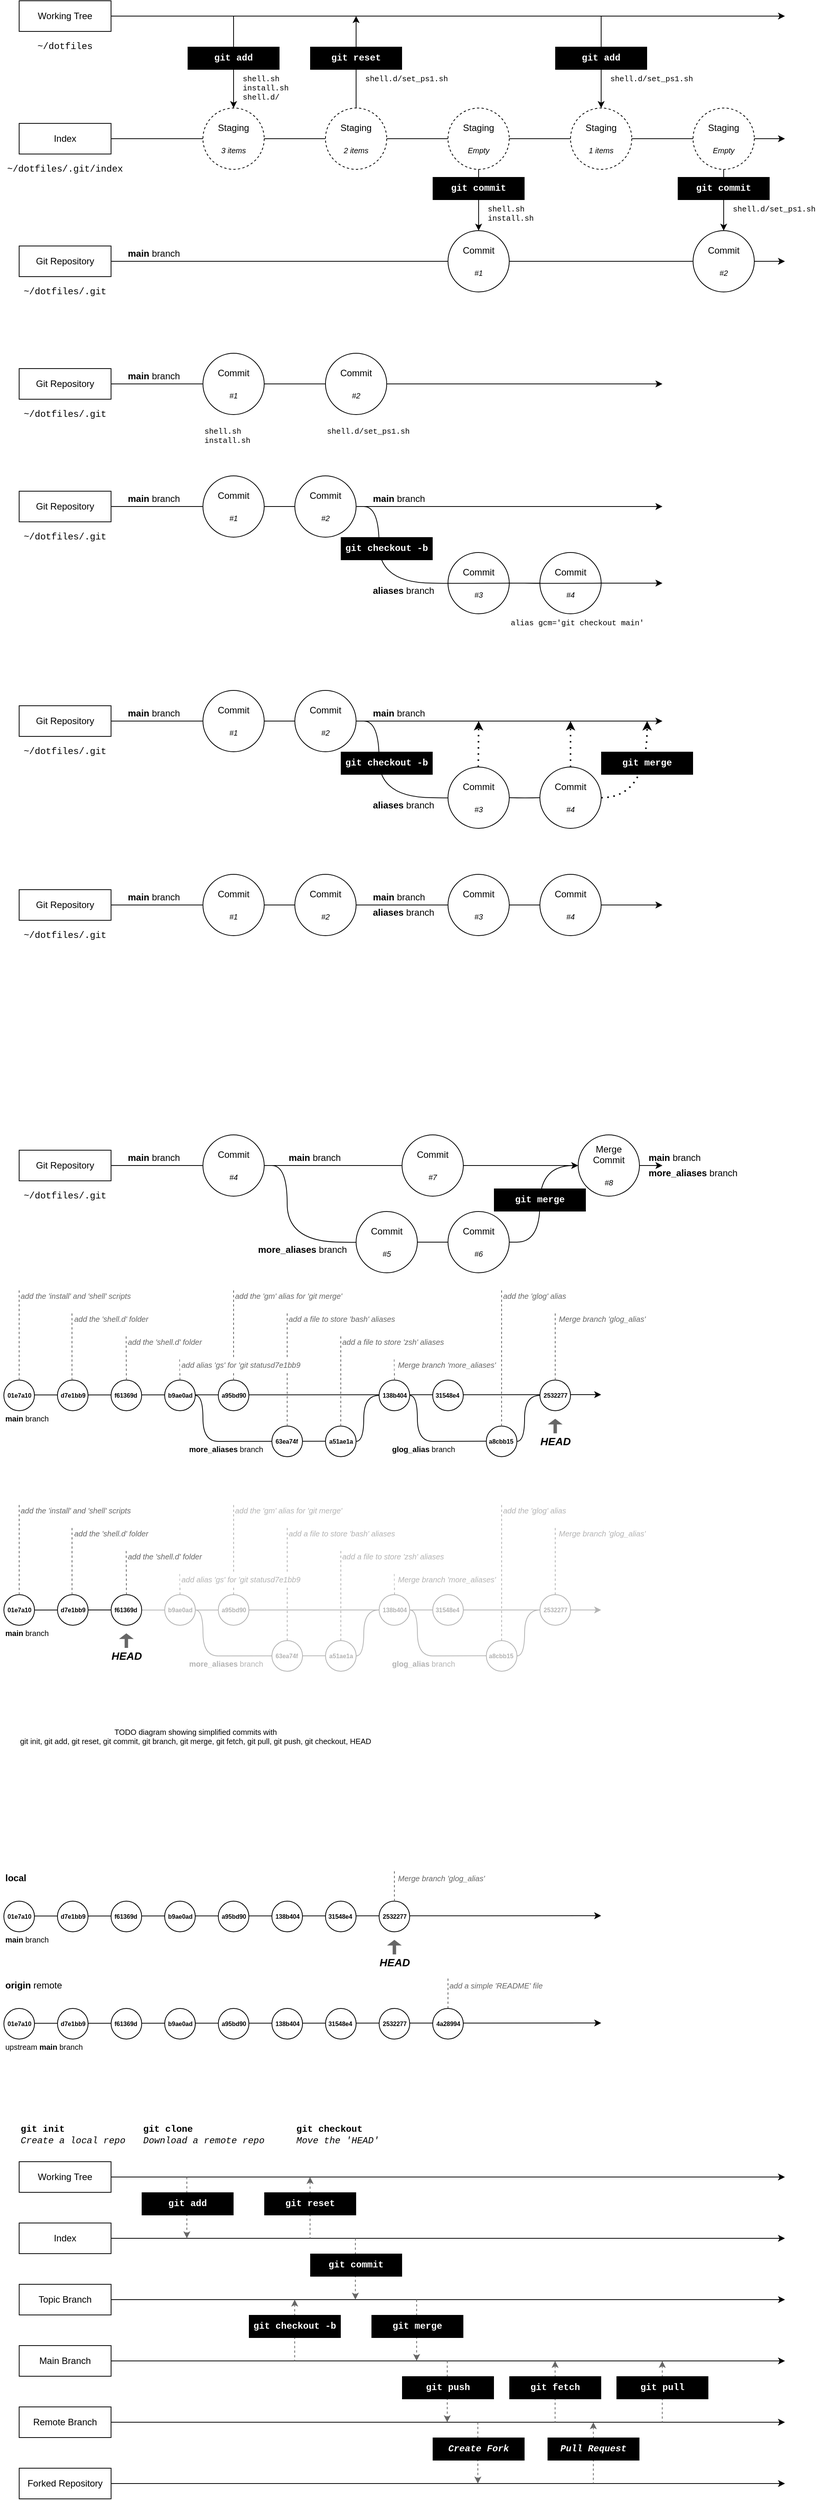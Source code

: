 <mxfile version="14.7.6" type="device"><diagram id="hSupeMK7JMwkkFOKUUwu" name="Page-1"><mxGraphModel dx="1298" dy="699" grid="1" gridSize="10" guides="1" tooltips="1" connect="1" arrows="1" fold="1" page="1" pageScale="1" pageWidth="827" pageHeight="1169" math="0" shadow="0"><root><mxCell id="0"/><mxCell id="1" parent="0"/><mxCell id="fcJvGdjwRW436b48LK9G-298" style="edgeStyle=orthogonalEdgeStyle;curved=1;rounded=0;orthogonalLoop=1;jettySize=auto;html=1;fontFamily=Helvetica;fontSize=10;startArrow=none;endArrow=none;endFill=0;" edge="1" parent="1"><mxGeometry relative="1" as="geometry"><mxPoint x="190" y="2180" as="targetPoint"/><mxPoint x="55.0" y="2180.09" as="sourcePoint"/><Array as="points"><mxPoint x="25" y="2180.09"/><mxPoint x="25" y="2180.09"/></Array></mxGeometry></mxCell><mxCell id="fcJvGdjwRW436b48LK9G-215" style="edgeStyle=orthogonalEdgeStyle;curved=1;rounded=0;orthogonalLoop=1;jettySize=auto;html=1;fontFamily=Helvetica;fontSize=10;startArrow=none;endArrow=none;endFill=0;" edge="1" parent="1"><mxGeometry relative="1" as="geometry"><mxPoint x="460" y="1959.71" as="targetPoint"/><mxPoint x="300" y="1960" as="sourcePoint"/><Array as="points"><mxPoint x="460" y="1960"/></Array></mxGeometry></mxCell><mxCell id="fcJvGdjwRW436b48LK9G-9" style="edgeStyle=orthogonalEdgeStyle;rounded=0;orthogonalLoop=1;jettySize=auto;html=1;fontFamily=Courier New;" edge="1" parent="1" source="fcJvGdjwRW436b48LK9G-4"><mxGeometry relative="1" as="geometry"><mxPoint x="1040" y="260" as="targetPoint"/></mxGeometry></mxCell><mxCell id="fcJvGdjwRW436b48LK9G-4" value="Index" style="rounded=0;whiteSpace=wrap;html=1;strokeColor=#000000;" vertex="1" parent="1"><mxGeometry x="40" y="240" width="120" height="40" as="geometry"/></mxCell><mxCell id="fcJvGdjwRW436b48LK9G-15" style="edgeStyle=orthogonalEdgeStyle;curved=1;rounded=0;orthogonalLoop=1;jettySize=auto;html=1;fontFamily=Helvetica;" edge="1" parent="1" source="fcJvGdjwRW436b48LK9G-5"><mxGeometry relative="1" as="geometry"><mxPoint x="1040" y="100" as="targetPoint"/></mxGeometry></mxCell><mxCell id="fcJvGdjwRW436b48LK9G-5" value="Working Tree" style="rounded=0;whiteSpace=wrap;html=1;strokeColor=#000000;" vertex="1" parent="1"><mxGeometry x="40" y="80" width="120" height="40" as="geometry"/></mxCell><mxCell id="fcJvGdjwRW436b48LK9G-6" value="~/dotfiles/.git/index" style="text;html=1;strokeColor=none;fillColor=none;align=center;verticalAlign=middle;whiteSpace=wrap;rounded=0;fontFamily=Courier New;" vertex="1" parent="1"><mxGeometry x="40" y="290" width="120" height="20" as="geometry"/></mxCell><mxCell id="fcJvGdjwRW436b48LK9G-7" value="~/dotfiles" style="text;html=1;strokeColor=none;fillColor=none;align=center;verticalAlign=middle;whiteSpace=wrap;rounded=0;fontFamily=Courier New;" vertex="1" parent="1"><mxGeometry x="40" y="130" width="120" height="20" as="geometry"/></mxCell><mxCell id="fcJvGdjwRW436b48LK9G-8" value="shell.sh&lt;br style=&quot;font-size: 10px;&quot;&gt;install.sh&lt;br style=&quot;font-size: 10px;&quot;&gt;shell.d/" style="text;html=1;strokeColor=none;fillColor=none;align=left;verticalAlign=top;whiteSpace=wrap;rounded=0;fontFamily=Courier New;fontSize=10;" vertex="1" parent="1"><mxGeometry x="330" y="170" width="120" height="20" as="geometry"/></mxCell><mxCell id="fcJvGdjwRW436b48LK9G-12" value="&lt;b&gt;main&lt;/b&gt; branch" style="text;html=1;align=left;verticalAlign=middle;resizable=0;points=[];autosize=1;strokeColor=none;fontFamily=Helvetica;" vertex="1" parent="1"><mxGeometry x="180" y="400" width="80" height="20" as="geometry"/></mxCell><mxCell id="fcJvGdjwRW436b48LK9G-42" style="edgeStyle=orthogonalEdgeStyle;curved=1;rounded=0;orthogonalLoop=1;jettySize=auto;html=1;fontFamily=Helvetica;fontSize=10;" edge="1" parent="1" source="fcJvGdjwRW436b48LK9G-23"><mxGeometry relative="1" as="geometry"><mxPoint x="1040" y="420" as="targetPoint"/></mxGeometry></mxCell><mxCell id="fcJvGdjwRW436b48LK9G-23" value="Git Repository" style="rounded=0;whiteSpace=wrap;html=1;strokeColor=#000000;" vertex="1" parent="1"><mxGeometry x="40" y="400" width="120" height="40" as="geometry"/></mxCell><mxCell id="fcJvGdjwRW436b48LK9G-24" value="~/dotfiles/.git" style="text;html=1;strokeColor=none;fillColor=none;align=center;verticalAlign=middle;whiteSpace=wrap;rounded=0;fontFamily=Courier New;" vertex="1" parent="1"><mxGeometry x="40" y="450" width="120" height="20" as="geometry"/></mxCell><mxCell id="fcJvGdjwRW436b48LK9G-26" value="Staging&lt;br&gt;&lt;br&gt;&lt;font style=&quot;font-size: 10px&quot;&gt;&lt;i&gt;3 items&lt;/i&gt;&lt;/font&gt;" style="ellipse;whiteSpace=wrap;html=1;fontFamily=Helvetica;strokeColor=#000000;align=center;dashed=1;" vertex="1" parent="1"><mxGeometry x="280" y="220" width="80" height="80" as="geometry"/></mxCell><mxCell id="fcJvGdjwRW436b48LK9G-28" value="" style="endArrow=classic;html=1;fontFamily=Helvetica;fontSize=10;" edge="1" parent="1" target="fcJvGdjwRW436b48LK9G-26"><mxGeometry width="50" height="50" relative="1" as="geometry"><mxPoint x="320" y="100" as="sourcePoint"/><mxPoint x="480" y="290" as="targetPoint"/></mxGeometry></mxCell><mxCell id="fcJvGdjwRW436b48LK9G-29" value="&lt;font face=&quot;Courier New&quot; style=&quot;font-size: 12px&quot; color=&quot;#ffffff&quot;&gt;git add&lt;/font&gt;" style="rounded=0;whiteSpace=wrap;html=1;dashed=1;fontFamily=Helvetica;fontSize=10;align=center;fillColor=#000000;fontStyle=1;strokeColor=none;" vertex="1" parent="1"><mxGeometry x="260" y="140" width="120" height="30" as="geometry"/></mxCell><mxCell id="fcJvGdjwRW436b48LK9G-32" value="shell.d/set_ps1.sh" style="text;html=1;strokeColor=none;fillColor=none;align=left;verticalAlign=top;whiteSpace=wrap;rounded=0;fontFamily=Courier New;fontSize=10;" vertex="1" parent="1"><mxGeometry x="490" y="170" width="120" height="20" as="geometry"/></mxCell><mxCell id="fcJvGdjwRW436b48LK9G-33" value="Staging&lt;br&gt;&lt;br&gt;&lt;font style=&quot;font-size: 10px&quot;&gt;&lt;i&gt;2 items&lt;/i&gt;&lt;/font&gt;" style="ellipse;whiteSpace=wrap;html=1;fontFamily=Helvetica;strokeColor=#000000;align=center;dashed=1;" vertex="1" parent="1"><mxGeometry x="440" y="220" width="80" height="80" as="geometry"/></mxCell><mxCell id="fcJvGdjwRW436b48LK9G-34" value="" style="endArrow=classic;html=1;fontFamily=Helvetica;fontSize=10;exitX=0.5;exitY=0;exitDx=0;exitDy=0;" edge="1" parent="1" source="fcJvGdjwRW436b48LK9G-33"><mxGeometry width="50" height="50" relative="1" as="geometry"><mxPoint x="480" y="100" as="sourcePoint"/><mxPoint x="480" y="100" as="targetPoint"/></mxGeometry></mxCell><mxCell id="fcJvGdjwRW436b48LK9G-35" value="&lt;font face=&quot;Courier New&quot; style=&quot;font-size: 12px&quot; color=&quot;#ffffff&quot;&gt;git reset&lt;/font&gt;" style="rounded=0;whiteSpace=wrap;html=1;dashed=1;fontFamily=Helvetica;fontSize=10;align=center;fillColor=#000000;fontStyle=1;strokeColor=none;" vertex="1" parent="1"><mxGeometry x="420" y="140" width="120" height="30" as="geometry"/></mxCell><mxCell id="fcJvGdjwRW436b48LK9G-41" style="edgeStyle=orthogonalEdgeStyle;curved=1;rounded=0;orthogonalLoop=1;jettySize=auto;html=1;entryX=0.5;entryY=0;entryDx=0;entryDy=0;fontFamily=Helvetica;fontSize=10;" edge="1" parent="1" source="fcJvGdjwRW436b48LK9G-36" target="fcJvGdjwRW436b48LK9G-39"><mxGeometry relative="1" as="geometry"/></mxCell><mxCell id="fcJvGdjwRW436b48LK9G-36" value="Staging&lt;br&gt;&lt;br&gt;&lt;font style=&quot;font-size: 10px&quot;&gt;&lt;i&gt;Empty&lt;/i&gt;&lt;/font&gt;" style="ellipse;whiteSpace=wrap;html=1;fontFamily=Helvetica;strokeColor=#000000;align=center;dashed=1;" vertex="1" parent="1"><mxGeometry x="600" y="220" width="80" height="80" as="geometry"/></mxCell><mxCell id="fcJvGdjwRW436b48LK9G-38" value="&lt;font face=&quot;Courier New&quot; style=&quot;font-size: 12px&quot; color=&quot;#ffffff&quot;&gt;git commit&lt;/font&gt;" style="rounded=0;whiteSpace=wrap;html=1;dashed=1;fontFamily=Helvetica;fontSize=10;align=center;fillColor=#000000;fontStyle=1;strokeColor=none;" vertex="1" parent="1"><mxGeometry x="580" y="310" width="120" height="30" as="geometry"/></mxCell><mxCell id="fcJvGdjwRW436b48LK9G-39" value="Commit&lt;br&gt;&lt;br&gt;&lt;font style=&quot;font-size: 10px&quot;&gt;&lt;i&gt;#1&lt;/i&gt;&lt;/font&gt;" style="ellipse;whiteSpace=wrap;html=1;fontFamily=Helvetica;strokeColor=#000000;align=center;" vertex="1" parent="1"><mxGeometry x="600" y="380" width="80" height="80" as="geometry"/></mxCell><mxCell id="fcJvGdjwRW436b48LK9G-44" value="shell.sh&lt;br style=&quot;font-size: 10px&quot;&gt;install.sh&lt;br style=&quot;font-size: 10px&quot;&gt;" style="text;html=1;strokeColor=none;fillColor=none;align=left;verticalAlign=top;whiteSpace=wrap;rounded=0;fontFamily=Courier New;fontSize=10;" vertex="1" parent="1"><mxGeometry x="650" y="340" width="120" height="20" as="geometry"/></mxCell><mxCell id="fcJvGdjwRW436b48LK9G-45" value="&lt;b&gt;main&lt;/b&gt; branch" style="text;html=1;align=left;verticalAlign=middle;resizable=0;points=[];autosize=1;strokeColor=none;fontFamily=Helvetica;" vertex="1" parent="1"><mxGeometry x="180" y="560" width="80" height="20" as="geometry"/></mxCell><mxCell id="fcJvGdjwRW436b48LK9G-46" style="edgeStyle=orthogonalEdgeStyle;curved=1;rounded=0;orthogonalLoop=1;jettySize=auto;html=1;fontFamily=Helvetica;fontSize=10;" edge="1" parent="1" source="fcJvGdjwRW436b48LK9G-47"><mxGeometry relative="1" as="geometry"><mxPoint x="880.0" y="580" as="targetPoint"/></mxGeometry></mxCell><mxCell id="fcJvGdjwRW436b48LK9G-47" value="Git Repository" style="rounded=0;whiteSpace=wrap;html=1;strokeColor=#000000;" vertex="1" parent="1"><mxGeometry x="40" y="560" width="120" height="40" as="geometry"/></mxCell><mxCell id="fcJvGdjwRW436b48LK9G-48" value="~/dotfiles/.git" style="text;html=1;strokeColor=none;fillColor=none;align=center;verticalAlign=middle;whiteSpace=wrap;rounded=0;fontFamily=Courier New;" vertex="1" parent="1"><mxGeometry x="40" y="610" width="120" height="20" as="geometry"/></mxCell><mxCell id="fcJvGdjwRW436b48LK9G-49" value="Commit&lt;br&gt;&lt;br&gt;&lt;font style=&quot;font-size: 10px&quot;&gt;&lt;i&gt;#1&lt;/i&gt;&lt;/font&gt;" style="ellipse;whiteSpace=wrap;html=1;fontFamily=Helvetica;strokeColor=#000000;align=center;" vertex="1" parent="1"><mxGeometry x="280" y="540" width="80" height="80" as="geometry"/></mxCell><mxCell id="fcJvGdjwRW436b48LK9G-50" value="shell.sh&lt;br style=&quot;font-size: 10px&quot;&gt;install.sh&lt;br style=&quot;font-size: 10px&quot;&gt;" style="text;html=1;strokeColor=none;fillColor=none;align=left;verticalAlign=top;whiteSpace=wrap;rounded=0;fontFamily=Courier New;fontSize=10;" vertex="1" parent="1"><mxGeometry x="280" y="630" width="120" height="20" as="geometry"/></mxCell><mxCell id="fcJvGdjwRW436b48LK9G-51" value="Commit&lt;br&gt;&lt;br&gt;&lt;font style=&quot;font-size: 10px&quot;&gt;&lt;i&gt;#2&lt;/i&gt;&lt;/font&gt;" style="ellipse;whiteSpace=wrap;html=1;fontFamily=Helvetica;strokeColor=#000000;align=center;" vertex="1" parent="1"><mxGeometry x="440" y="540" width="80" height="80" as="geometry"/></mxCell><mxCell id="fcJvGdjwRW436b48LK9G-52" value="shell.d/set_ps1.sh" style="text;html=1;strokeColor=none;fillColor=none;align=left;verticalAlign=top;whiteSpace=wrap;rounded=0;fontFamily=Courier New;fontSize=10;" vertex="1" parent="1"><mxGeometry x="440" y="630" width="120" height="20" as="geometry"/></mxCell><mxCell id="fcJvGdjwRW436b48LK9G-53" value="Staging&lt;br&gt;&lt;br&gt;&lt;font style=&quot;font-size: 10px&quot;&gt;&lt;i&gt;1 items&lt;/i&gt;&lt;/font&gt;" style="ellipse;whiteSpace=wrap;html=1;fontFamily=Helvetica;strokeColor=#000000;align=center;dashed=1;" vertex="1" parent="1"><mxGeometry x="760" y="220" width="80" height="80" as="geometry"/></mxCell><mxCell id="fcJvGdjwRW436b48LK9G-54" value="" style="endArrow=classic;html=1;fontFamily=Helvetica;fontSize=10;" edge="1" parent="1" target="fcJvGdjwRW436b48LK9G-53"><mxGeometry width="50" height="50" relative="1" as="geometry"><mxPoint x="800" y="100" as="sourcePoint"/><mxPoint x="960" y="290" as="targetPoint"/></mxGeometry></mxCell><mxCell id="fcJvGdjwRW436b48LK9G-55" value="&lt;font face=&quot;Courier New&quot; style=&quot;font-size: 12px&quot; color=&quot;#ffffff&quot;&gt;git add&lt;/font&gt;" style="rounded=0;whiteSpace=wrap;html=1;dashed=1;fontFamily=Helvetica;fontSize=10;align=center;fillColor=#000000;fontStyle=1;strokeColor=none;" vertex="1" parent="1"><mxGeometry x="740" y="140" width="120" height="30" as="geometry"/></mxCell><mxCell id="fcJvGdjwRW436b48LK9G-64" style="edgeStyle=orthogonalEdgeStyle;curved=1;rounded=0;orthogonalLoop=1;jettySize=auto;html=1;fontFamily=Helvetica;fontSize=10;exitX=0.5;exitY=1;exitDx=0;exitDy=0;" edge="1" parent="1" source="fcJvGdjwRW436b48LK9G-63" target="fcJvGdjwRW436b48LK9G-61"><mxGeometry relative="1" as="geometry"/></mxCell><mxCell id="fcJvGdjwRW436b48LK9G-60" value="&lt;font face=&quot;Courier New&quot; style=&quot;font-size: 12px&quot; color=&quot;#ffffff&quot;&gt;git commit&lt;/font&gt;" style="rounded=0;whiteSpace=wrap;html=1;dashed=1;fontFamily=Helvetica;fontSize=10;align=center;fillColor=#000000;fontStyle=1;strokeColor=none;" vertex="1" parent="1"><mxGeometry x="900" y="310" width="120" height="30" as="geometry"/></mxCell><mxCell id="fcJvGdjwRW436b48LK9G-61" value="Commit&lt;br&gt;&lt;br&gt;&lt;font style=&quot;font-size: 10px&quot;&gt;&lt;i&gt;#2&lt;/i&gt;&lt;/font&gt;" style="ellipse;whiteSpace=wrap;html=1;fontFamily=Helvetica;strokeColor=#000000;align=center;" vertex="1" parent="1"><mxGeometry x="920" y="380" width="80" height="80" as="geometry"/></mxCell><mxCell id="fcJvGdjwRW436b48LK9G-63" value="Staging&lt;br&gt;&lt;br&gt;&lt;font style=&quot;font-size: 10px&quot;&gt;&lt;i&gt;Empty&lt;/i&gt;&lt;/font&gt;" style="ellipse;whiteSpace=wrap;html=1;fontFamily=Helvetica;strokeColor=#000000;align=center;dashed=1;" vertex="1" parent="1"><mxGeometry x="920" y="220" width="80" height="80" as="geometry"/></mxCell><mxCell id="fcJvGdjwRW436b48LK9G-65" value="shell.d/set_ps1.sh" style="text;html=1;strokeColor=none;fillColor=none;align=left;verticalAlign=top;whiteSpace=wrap;rounded=0;fontFamily=Courier New;fontSize=10;" vertex="1" parent="1"><mxGeometry x="810" y="170" width="120" height="20" as="geometry"/></mxCell><mxCell id="fcJvGdjwRW436b48LK9G-66" value="shell.d/set_ps1.sh" style="text;html=1;strokeColor=none;fillColor=none;align=left;verticalAlign=top;whiteSpace=wrap;rounded=0;fontFamily=Courier New;fontSize=10;" vertex="1" parent="1"><mxGeometry x="970" y="340" width="120" height="20" as="geometry"/></mxCell><mxCell id="fcJvGdjwRW436b48LK9G-76" value="&lt;b&gt;main&lt;/b&gt; branch" style="text;html=1;align=left;verticalAlign=middle;resizable=0;points=[];autosize=1;strokeColor=none;fontFamily=Helvetica;" vertex="1" parent="1"><mxGeometry x="180" y="720" width="80" height="20" as="geometry"/></mxCell><mxCell id="fcJvGdjwRW436b48LK9G-77" style="edgeStyle=orthogonalEdgeStyle;curved=1;rounded=0;orthogonalLoop=1;jettySize=auto;html=1;fontFamily=Helvetica;fontSize=10;" edge="1" parent="1" source="fcJvGdjwRW436b48LK9G-78"><mxGeometry relative="1" as="geometry"><mxPoint x="880.0" y="740" as="targetPoint"/></mxGeometry></mxCell><mxCell id="fcJvGdjwRW436b48LK9G-78" value="Git Repository" style="rounded=0;whiteSpace=wrap;html=1;strokeColor=#000000;" vertex="1" parent="1"><mxGeometry x="40" y="720" width="120" height="40" as="geometry"/></mxCell><mxCell id="fcJvGdjwRW436b48LK9G-79" value="~/dotfiles/.git" style="text;html=1;strokeColor=none;fillColor=none;align=center;verticalAlign=middle;whiteSpace=wrap;rounded=0;fontFamily=Courier New;" vertex="1" parent="1"><mxGeometry x="40" y="770" width="120" height="20" as="geometry"/></mxCell><mxCell id="fcJvGdjwRW436b48LK9G-80" value="Commit&lt;br&gt;&lt;br&gt;&lt;font style=&quot;font-size: 10px&quot;&gt;&lt;i&gt;#1&lt;/i&gt;&lt;/font&gt;" style="ellipse;whiteSpace=wrap;html=1;fontFamily=Helvetica;strokeColor=#000000;align=center;" vertex="1" parent="1"><mxGeometry x="280" y="700" width="80" height="80" as="geometry"/></mxCell><mxCell id="fcJvGdjwRW436b48LK9G-82" value="Commit&lt;br&gt;&lt;br&gt;&lt;font style=&quot;font-size: 10px&quot;&gt;&lt;i&gt;#2&lt;/i&gt;&lt;/font&gt;" style="ellipse;whiteSpace=wrap;html=1;fontFamily=Helvetica;strokeColor=#000000;align=center;" vertex="1" parent="1"><mxGeometry x="400" y="700" width="80" height="80" as="geometry"/></mxCell><mxCell id="fcJvGdjwRW436b48LK9G-85" style="edgeStyle=orthogonalEdgeStyle;curved=1;rounded=0;orthogonalLoop=1;jettySize=auto;html=1;fontFamily=Helvetica;fontSize=10;endArrow=none;endFill=0;" edge="1" parent="1"><mxGeometry relative="1" as="geometry"><mxPoint x="580" y="840" as="targetPoint"/><mxPoint x="490" y="740" as="sourcePoint"/><Array as="points"><mxPoint x="510" y="840"/></Array></mxGeometry></mxCell><mxCell id="fcJvGdjwRW436b48LK9G-86" value="&lt;font face=&quot;Courier New&quot; style=&quot;font-size: 12px&quot; color=&quot;#ffffff&quot;&gt;git checkout -b&lt;/font&gt;" style="rounded=0;whiteSpace=wrap;html=1;dashed=1;fontFamily=Helvetica;fontSize=10;align=center;fillColor=#000000;fontStyle=1;strokeColor=none;" vertex="1" parent="1"><mxGeometry x="460" y="780" width="120" height="30" as="geometry"/></mxCell><mxCell id="fcJvGdjwRW436b48LK9G-88" style="edgeStyle=orthogonalEdgeStyle;curved=1;rounded=0;orthogonalLoop=1;jettySize=auto;html=1;fontFamily=Helvetica;fontSize=10;startArrow=none;" edge="1" parent="1" source="fcJvGdjwRW436b48LK9G-91"><mxGeometry relative="1" as="geometry"><mxPoint x="880" y="840" as="targetPoint"/><mxPoint x="580" y="840" as="sourcePoint"/></mxGeometry></mxCell><mxCell id="fcJvGdjwRW436b48LK9G-89" value="&lt;b&gt;aliases&lt;/b&gt;&amp;nbsp;branch" style="text;html=1;align=left;verticalAlign=middle;resizable=0;points=[];autosize=1;strokeColor=none;fontFamily=Helvetica;" vertex="1" parent="1"><mxGeometry x="500" y="840" width="100" height="20" as="geometry"/></mxCell><mxCell id="fcJvGdjwRW436b48LK9G-91" value="Commit&lt;br&gt;&lt;br&gt;&lt;font style=&quot;font-size: 10px&quot;&gt;&lt;i&gt;#3&lt;/i&gt;&lt;/font&gt;" style="ellipse;whiteSpace=wrap;html=1;fontFamily=Helvetica;strokeColor=#000000;align=center;" vertex="1" parent="1"><mxGeometry x="600" y="800" width="80" height="80" as="geometry"/></mxCell><mxCell id="fcJvGdjwRW436b48LK9G-92" value="" style="edgeStyle=orthogonalEdgeStyle;curved=1;rounded=0;orthogonalLoop=1;jettySize=auto;html=1;fontFamily=Helvetica;fontSize=10;endArrow=none;" edge="1" parent="1" target="fcJvGdjwRW436b48LK9G-91"><mxGeometry relative="1" as="geometry"><mxPoint x="780.0" y="840" as="targetPoint"/><mxPoint x="580" y="840" as="sourcePoint"/></mxGeometry></mxCell><mxCell id="fcJvGdjwRW436b48LK9G-94" value="&lt;b&gt;main&lt;/b&gt; branch" style="text;html=1;align=left;verticalAlign=middle;resizable=0;points=[];autosize=1;strokeColor=none;fontFamily=Helvetica;" vertex="1" parent="1"><mxGeometry x="500" y="720" width="80" height="20" as="geometry"/></mxCell><mxCell id="fcJvGdjwRW436b48LK9G-96" value="Commit&lt;br&gt;&lt;br&gt;&lt;font style=&quot;font-size: 10px&quot;&gt;&lt;i&gt;#4&lt;/i&gt;&lt;/font&gt;" style="ellipse;whiteSpace=wrap;html=1;fontFamily=Helvetica;strokeColor=#000000;align=center;" vertex="1" parent="1"><mxGeometry x="720" y="800" width="80" height="80" as="geometry"/></mxCell><mxCell id="fcJvGdjwRW436b48LK9G-97" value="" style="edgeStyle=orthogonalEdgeStyle;curved=1;rounded=0;orthogonalLoop=1;jettySize=auto;html=1;fontFamily=Helvetica;fontSize=10;endArrow=none;" edge="1" parent="1" target="fcJvGdjwRW436b48LK9G-96"><mxGeometry relative="1" as="geometry"><mxPoint x="900.0" y="840" as="targetPoint"/><mxPoint x="700" y="840" as="sourcePoint"/></mxGeometry></mxCell><mxCell id="fcJvGdjwRW436b48LK9G-98" value="alias gcm='git checkout main'" style="text;html=1;strokeColor=none;fillColor=none;align=left;verticalAlign=top;whiteSpace=wrap;rounded=0;fontFamily=Courier New;fontSize=10;" vertex="1" parent="1"><mxGeometry x="680" y="880" width="180" height="20" as="geometry"/></mxCell><mxCell id="fcJvGdjwRW436b48LK9G-99" value="&lt;b&gt;main&lt;/b&gt; branch" style="text;html=1;align=left;verticalAlign=middle;resizable=0;points=[];autosize=1;strokeColor=none;fontFamily=Helvetica;" vertex="1" parent="1"><mxGeometry x="180" y="1000" width="80" height="20" as="geometry"/></mxCell><mxCell id="fcJvGdjwRW436b48LK9G-100" style="edgeStyle=orthogonalEdgeStyle;curved=1;rounded=0;orthogonalLoop=1;jettySize=auto;html=1;fontFamily=Helvetica;fontSize=10;" edge="1" parent="1" source="fcJvGdjwRW436b48LK9G-101"><mxGeometry relative="1" as="geometry"><mxPoint x="880.0" y="1020" as="targetPoint"/></mxGeometry></mxCell><mxCell id="fcJvGdjwRW436b48LK9G-101" value="Git Repository" style="rounded=0;whiteSpace=wrap;html=1;strokeColor=#000000;" vertex="1" parent="1"><mxGeometry x="40" y="1000" width="120" height="40" as="geometry"/></mxCell><mxCell id="fcJvGdjwRW436b48LK9G-102" value="~/dotfiles/.git" style="text;html=1;strokeColor=none;fillColor=none;align=center;verticalAlign=middle;whiteSpace=wrap;rounded=0;fontFamily=Courier New;" vertex="1" parent="1"><mxGeometry x="40" y="1050" width="120" height="20" as="geometry"/></mxCell><mxCell id="fcJvGdjwRW436b48LK9G-103" value="Commit&lt;br&gt;&lt;br&gt;&lt;font style=&quot;font-size: 10px&quot;&gt;&lt;i&gt;#1&lt;/i&gt;&lt;/font&gt;" style="ellipse;whiteSpace=wrap;html=1;fontFamily=Helvetica;strokeColor=#000000;align=center;" vertex="1" parent="1"><mxGeometry x="280" y="980" width="80" height="80" as="geometry"/></mxCell><mxCell id="fcJvGdjwRW436b48LK9G-104" value="Commit&lt;br&gt;&lt;br&gt;&lt;font style=&quot;font-size: 10px&quot;&gt;&lt;i&gt;#2&lt;/i&gt;&lt;/font&gt;" style="ellipse;whiteSpace=wrap;html=1;fontFamily=Helvetica;strokeColor=#000000;align=center;" vertex="1" parent="1"><mxGeometry x="400" y="980" width="80" height="80" as="geometry"/></mxCell><mxCell id="fcJvGdjwRW436b48LK9G-105" style="edgeStyle=orthogonalEdgeStyle;curved=1;rounded=0;orthogonalLoop=1;jettySize=auto;html=1;fontFamily=Helvetica;fontSize=10;endArrow=none;endFill=0;" edge="1" parent="1"><mxGeometry relative="1" as="geometry"><mxPoint x="580" y="1120" as="targetPoint"/><mxPoint x="490" y="1020" as="sourcePoint"/><Array as="points"><mxPoint x="510" y="1120"/></Array></mxGeometry></mxCell><mxCell id="fcJvGdjwRW436b48LK9G-106" value="&lt;font face=&quot;Courier New&quot; style=&quot;font-size: 12px&quot; color=&quot;#ffffff&quot;&gt;git checkout -b&lt;/font&gt;" style="rounded=0;whiteSpace=wrap;html=1;dashed=1;fontFamily=Helvetica;fontSize=10;align=center;fillColor=#000000;fontStyle=1;strokeColor=none;" vertex="1" parent="1"><mxGeometry x="460" y="1060" width="120" height="30" as="geometry"/></mxCell><mxCell id="fcJvGdjwRW436b48LK9G-108" value="&lt;b&gt;aliases&lt;/b&gt;&amp;nbsp;branch" style="text;html=1;align=left;verticalAlign=middle;resizable=0;points=[];autosize=1;strokeColor=none;fontFamily=Helvetica;" vertex="1" parent="1"><mxGeometry x="500" y="1120" width="100" height="20" as="geometry"/></mxCell><mxCell id="fcJvGdjwRW436b48LK9G-110" value="" style="edgeStyle=orthogonalEdgeStyle;curved=1;rounded=0;orthogonalLoop=1;jettySize=auto;html=1;fontFamily=Helvetica;fontSize=10;endArrow=none;" edge="1" parent="1" target="fcJvGdjwRW436b48LK9G-109"><mxGeometry relative="1" as="geometry"><mxPoint x="780.0" y="1120" as="targetPoint"/><mxPoint x="580" y="1120" as="sourcePoint"/></mxGeometry></mxCell><mxCell id="fcJvGdjwRW436b48LK9G-111" value="&lt;b&gt;main&lt;/b&gt; branch" style="text;html=1;align=left;verticalAlign=middle;resizable=0;points=[];autosize=1;strokeColor=none;fontFamily=Helvetica;" vertex="1" parent="1"><mxGeometry x="500" y="1000" width="80" height="20" as="geometry"/></mxCell><mxCell id="fcJvGdjwRW436b48LK9G-113" value="" style="edgeStyle=orthogonalEdgeStyle;curved=1;rounded=0;orthogonalLoop=1;jettySize=auto;html=1;fontFamily=Helvetica;fontSize=10;endArrow=none;" edge="1" parent="1" target="fcJvGdjwRW436b48LK9G-112"><mxGeometry relative="1" as="geometry"><mxPoint x="900.0" y="1120" as="targetPoint"/><mxPoint x="680" y="1120" as="sourcePoint"/></mxGeometry></mxCell><mxCell id="fcJvGdjwRW436b48LK9G-115" value="&lt;font face=&quot;Courier New&quot; style=&quot;font-size: 12px&quot; color=&quot;#ffffff&quot;&gt;git merge&lt;/font&gt;" style="rounded=0;whiteSpace=wrap;html=1;dashed=1;fontFamily=Helvetica;fontSize=10;align=center;fillColor=#000000;fontStyle=1;strokeColor=none;" vertex="1" parent="1"><mxGeometry x="800" y="1060" width="120" height="30" as="geometry"/></mxCell><mxCell id="fcJvGdjwRW436b48LK9G-109" value="Commit&lt;br&gt;&lt;br&gt;&lt;font style=&quot;font-size: 10px&quot;&gt;&lt;i&gt;#3&lt;/i&gt;&lt;/font&gt;" style="ellipse;whiteSpace=wrap;html=1;fontFamily=Helvetica;strokeColor=#000000;align=center;" vertex="1" parent="1"><mxGeometry x="600" y="1080" width="80" height="80" as="geometry"/></mxCell><mxCell id="fcJvGdjwRW436b48LK9G-112" value="Commit&lt;br&gt;&lt;br&gt;&lt;font style=&quot;font-size: 10px&quot;&gt;&lt;i&gt;#4&lt;/i&gt;&lt;/font&gt;" style="ellipse;whiteSpace=wrap;html=1;fontFamily=Helvetica;strokeColor=#000000;align=center;" vertex="1" parent="1"><mxGeometry x="720" y="1080" width="80" height="80" as="geometry"/></mxCell><mxCell id="fcJvGdjwRW436b48LK9G-119" value="" style="endArrow=classic;dashed=1;html=1;dashPattern=1 3;strokeWidth=2;fontFamily=Helvetica;fontSize=10;endFill=1;" edge="1" parent="1"><mxGeometry width="50" height="50" relative="1" as="geometry"><mxPoint x="639.58" y="1080" as="sourcePoint"/><mxPoint x="640" y="1020" as="targetPoint"/></mxGeometry></mxCell><mxCell id="fcJvGdjwRW436b48LK9G-120" value="" style="endArrow=classic;dashed=1;html=1;dashPattern=1 3;strokeWidth=2;fontFamily=Helvetica;fontSize=10;endFill=1;" edge="1" parent="1"><mxGeometry width="50" height="50" relative="1" as="geometry"><mxPoint x="760.0" y="1080" as="sourcePoint"/><mxPoint x="760" y="1020" as="targetPoint"/></mxGeometry></mxCell><mxCell id="fcJvGdjwRW436b48LK9G-121" value="" style="endArrow=classic;dashed=1;html=1;dashPattern=1 3;strokeWidth=2;fontFamily=Helvetica;fontSize=10;endFill=1;exitX=1;exitY=0.5;exitDx=0;exitDy=0;edgeStyle=orthogonalEdgeStyle;curved=1;" edge="1" parent="1" source="fcJvGdjwRW436b48LK9G-112"><mxGeometry width="50" height="50" relative="1" as="geometry"><mxPoint x="770.0" y="1090" as="sourcePoint"/><mxPoint x="860" y="1020" as="targetPoint"/><Array as="points"><mxPoint x="860" y="1120"/></Array></mxGeometry></mxCell><mxCell id="fcJvGdjwRW436b48LK9G-122" value="&lt;b&gt;main&lt;/b&gt; branch" style="text;html=1;align=left;verticalAlign=middle;resizable=0;points=[];autosize=1;strokeColor=none;fontFamily=Helvetica;" vertex="1" parent="1"><mxGeometry x="180" y="1240" width="80" height="20" as="geometry"/></mxCell><mxCell id="fcJvGdjwRW436b48LK9G-123" style="edgeStyle=orthogonalEdgeStyle;curved=1;rounded=0;orthogonalLoop=1;jettySize=auto;html=1;fontFamily=Helvetica;fontSize=10;" edge="1" parent="1" source="fcJvGdjwRW436b48LK9G-124"><mxGeometry relative="1" as="geometry"><mxPoint x="880.0" y="1260" as="targetPoint"/></mxGeometry></mxCell><mxCell id="fcJvGdjwRW436b48LK9G-124" value="Git Repository" style="rounded=0;whiteSpace=wrap;html=1;strokeColor=#000000;" vertex="1" parent="1"><mxGeometry x="40" y="1240" width="120" height="40" as="geometry"/></mxCell><mxCell id="fcJvGdjwRW436b48LK9G-125" value="~/dotfiles/.git" style="text;html=1;strokeColor=none;fillColor=none;align=center;verticalAlign=middle;whiteSpace=wrap;rounded=0;fontFamily=Courier New;" vertex="1" parent="1"><mxGeometry x="40" y="1290" width="120" height="20" as="geometry"/></mxCell><mxCell id="fcJvGdjwRW436b48LK9G-126" value="Commit&lt;br&gt;&lt;br&gt;&lt;font style=&quot;font-size: 10px&quot;&gt;&lt;i&gt;#1&lt;/i&gt;&lt;/font&gt;" style="ellipse;whiteSpace=wrap;html=1;fontFamily=Helvetica;strokeColor=#000000;align=center;" vertex="1" parent="1"><mxGeometry x="280" y="1220" width="80" height="80" as="geometry"/></mxCell><mxCell id="fcJvGdjwRW436b48LK9G-127" value="Commit&lt;br&gt;&lt;br&gt;&lt;font style=&quot;font-size: 10px&quot;&gt;&lt;i&gt;#2&lt;/i&gt;&lt;/font&gt;" style="ellipse;whiteSpace=wrap;html=1;fontFamily=Helvetica;strokeColor=#000000;align=center;" vertex="1" parent="1"><mxGeometry x="400" y="1220" width="80" height="80" as="geometry"/></mxCell><mxCell id="fcJvGdjwRW436b48LK9G-130" value="&lt;b&gt;aliases&lt;/b&gt;&amp;nbsp;branch" style="text;html=1;align=left;verticalAlign=middle;resizable=0;points=[];autosize=1;strokeColor=none;fontFamily=Helvetica;" vertex="1" parent="1"><mxGeometry x="500" y="1260" width="100" height="20" as="geometry"/></mxCell><mxCell id="fcJvGdjwRW436b48LK9G-132" value="&lt;b&gt;main&lt;/b&gt; branch" style="text;html=1;align=left;verticalAlign=middle;resizable=0;points=[];autosize=1;strokeColor=none;fontFamily=Helvetica;" vertex="1" parent="1"><mxGeometry x="500" y="1240" width="80" height="20" as="geometry"/></mxCell><mxCell id="fcJvGdjwRW436b48LK9G-136" value="Commit&lt;br&gt;&lt;br&gt;&lt;font style=&quot;font-size: 10px&quot;&gt;&lt;i&gt;#4&lt;/i&gt;&lt;/font&gt;" style="ellipse;whiteSpace=wrap;html=1;fontFamily=Helvetica;strokeColor=#000000;align=center;" vertex="1" parent="1"><mxGeometry x="720" y="1220" width="80" height="80" as="geometry"/></mxCell><mxCell id="fcJvGdjwRW436b48LK9G-135" value="Commit&lt;br&gt;&lt;br&gt;&lt;font style=&quot;font-size: 10px&quot;&gt;&lt;i&gt;#3&lt;/i&gt;&lt;/font&gt;" style="ellipse;whiteSpace=wrap;html=1;fontFamily=Helvetica;strokeColor=#000000;align=center;" vertex="1" parent="1"><mxGeometry x="600" y="1220" width="80" height="80" as="geometry"/></mxCell><mxCell id="fcJvGdjwRW436b48LK9G-142" value="&lt;b&gt;main&lt;/b&gt; branch" style="text;html=1;align=left;verticalAlign=middle;resizable=0;points=[];autosize=1;strokeColor=none;fontFamily=Helvetica;" vertex="1" parent="1"><mxGeometry x="180" y="1580" width="80" height="20" as="geometry"/></mxCell><mxCell id="fcJvGdjwRW436b48LK9G-143" style="edgeStyle=orthogonalEdgeStyle;curved=1;rounded=0;orthogonalLoop=1;jettySize=auto;html=1;fontFamily=Helvetica;fontSize=10;" edge="1" parent="1" source="fcJvGdjwRW436b48LK9G-144"><mxGeometry relative="1" as="geometry"><mxPoint x="880.0" y="1600" as="targetPoint"/></mxGeometry></mxCell><mxCell id="fcJvGdjwRW436b48LK9G-144" value="Git Repository" style="rounded=0;whiteSpace=wrap;html=1;strokeColor=#000000;" vertex="1" parent="1"><mxGeometry x="40" y="1580" width="120" height="40" as="geometry"/></mxCell><mxCell id="fcJvGdjwRW436b48LK9G-145" value="~/dotfiles/.git" style="text;html=1;strokeColor=none;fillColor=none;align=center;verticalAlign=middle;whiteSpace=wrap;rounded=0;fontFamily=Courier New;" vertex="1" parent="1"><mxGeometry x="40" y="1630" width="120" height="20" as="geometry"/></mxCell><mxCell id="fcJvGdjwRW436b48LK9G-146" value="Commit&lt;br&gt;&lt;br&gt;&lt;font style=&quot;font-size: 10px&quot;&gt;&lt;i&gt;#4&lt;/i&gt;&lt;/font&gt;" style="ellipse;whiteSpace=wrap;html=1;fontFamily=Helvetica;strokeColor=#000000;align=center;" vertex="1" parent="1"><mxGeometry x="280" y="1560" width="80" height="80" as="geometry"/></mxCell><mxCell id="fcJvGdjwRW436b48LK9G-150" value="Commit&lt;br&gt;&lt;br&gt;&lt;font style=&quot;font-size: 10px&quot;&gt;&lt;i&gt;#7&lt;/i&gt;&lt;/font&gt;" style="ellipse;whiteSpace=wrap;html=1;fontFamily=Helvetica;strokeColor=#000000;align=center;" vertex="1" parent="1"><mxGeometry x="540" y="1560" width="80" height="80" as="geometry"/></mxCell><mxCell id="fcJvGdjwRW436b48LK9G-152" style="edgeStyle=orthogonalEdgeStyle;curved=1;rounded=0;orthogonalLoop=1;jettySize=auto;html=1;fontFamily=Helvetica;fontSize=10;endArrow=none;endFill=0;" edge="1" parent="1"><mxGeometry relative="1" as="geometry"><mxPoint x="460" y="1700" as="targetPoint"/><mxPoint x="370" y="1600" as="sourcePoint"/><Array as="points"><mxPoint x="390" y="1700"/></Array></mxGeometry></mxCell><mxCell id="fcJvGdjwRW436b48LK9G-153" value="&lt;b&gt;more_aliases&lt;/b&gt;&amp;nbsp;branch" style="text;html=1;align=left;verticalAlign=middle;resizable=0;points=[];autosize=1;strokeColor=none;fontFamily=Helvetica;" vertex="1" parent="1"><mxGeometry x="350" y="1700" width="130" height="20" as="geometry"/></mxCell><mxCell id="fcJvGdjwRW436b48LK9G-154" value="" style="edgeStyle=orthogonalEdgeStyle;curved=1;rounded=0;orthogonalLoop=1;jettySize=auto;html=1;fontFamily=Helvetica;fontSize=10;endArrow=none;" edge="1" parent="1" target="fcJvGdjwRW436b48LK9G-156"><mxGeometry relative="1" as="geometry"><mxPoint x="660.0" y="1700" as="targetPoint"/><mxPoint x="460" y="1700" as="sourcePoint"/></mxGeometry></mxCell><mxCell id="fcJvGdjwRW436b48LK9G-155" value="" style="edgeStyle=orthogonalEdgeStyle;curved=1;rounded=0;orthogonalLoop=1;jettySize=auto;html=1;fontFamily=Helvetica;fontSize=10;endArrow=none;" edge="1" parent="1"><mxGeometry relative="1" as="geometry"><mxPoint x="690" y="1700" as="targetPoint"/><mxPoint x="560.0" y="1700" as="sourcePoint"/></mxGeometry></mxCell><mxCell id="fcJvGdjwRW436b48LK9G-156" value="Commit&lt;br&gt;&lt;br&gt;&lt;font style=&quot;font-size: 10px&quot;&gt;&lt;i&gt;#5&lt;/i&gt;&lt;/font&gt;" style="ellipse;whiteSpace=wrap;html=1;fontFamily=Helvetica;strokeColor=#000000;align=center;" vertex="1" parent="1"><mxGeometry x="480" y="1660" width="80" height="80" as="geometry"/></mxCell><mxCell id="fcJvGdjwRW436b48LK9G-157" value="Commit&lt;br&gt;&lt;br&gt;&lt;font style=&quot;font-size: 10px&quot;&gt;&lt;i&gt;#6&lt;/i&gt;&lt;/font&gt;" style="ellipse;whiteSpace=wrap;html=1;fontFamily=Helvetica;strokeColor=#000000;align=center;" vertex="1" parent="1"><mxGeometry x="600" y="1660" width="80" height="80" as="geometry"/></mxCell><mxCell id="fcJvGdjwRW436b48LK9G-159" value="&lt;b&gt;main&lt;/b&gt; branch" style="text;html=1;align=left;verticalAlign=middle;resizable=0;points=[];autosize=1;strokeColor=none;fontFamily=Helvetica;" vertex="1" parent="1"><mxGeometry x="390" y="1580" width="80" height="20" as="geometry"/></mxCell><mxCell id="fcJvGdjwRW436b48LK9G-161" style="edgeStyle=orthogonalEdgeStyle;curved=1;rounded=0;orthogonalLoop=1;jettySize=auto;html=1;fontFamily=Helvetica;fontSize=10;endArrow=classic;endFill=1;entryX=0;entryY=0.5;entryDx=0;entryDy=0;" edge="1" parent="1" target="fcJvGdjwRW436b48LK9G-160"><mxGeometry relative="1" as="geometry"><mxPoint x="780" y="1600" as="targetPoint"/><mxPoint x="690" y="1700" as="sourcePoint"/><Array as="points"><mxPoint x="720" y="1700"/><mxPoint x="720" y="1600"/></Array></mxGeometry></mxCell><mxCell id="fcJvGdjwRW436b48LK9G-160" value="Merge Commit&lt;br&gt;&lt;br&gt;&lt;font style=&quot;font-size: 10px&quot;&gt;&lt;i&gt;#8&lt;/i&gt;&lt;/font&gt;" style="ellipse;whiteSpace=wrap;html=1;fontFamily=Helvetica;strokeColor=#000000;align=center;" vertex="1" parent="1"><mxGeometry x="770" y="1560" width="80" height="80" as="geometry"/></mxCell><mxCell id="fcJvGdjwRW436b48LK9G-162" value="&lt;b&gt;main&lt;/b&gt; branch" style="text;html=1;align=left;verticalAlign=middle;resizable=0;points=[];autosize=1;strokeColor=none;fontFamily=Helvetica;" vertex="1" parent="1"><mxGeometry x="860" y="1580" width="80" height="20" as="geometry"/></mxCell><mxCell id="fcJvGdjwRW436b48LK9G-163" value="&lt;b&gt;more_aliases&lt;/b&gt;&amp;nbsp;branch" style="text;html=1;align=left;verticalAlign=middle;resizable=0;points=[];autosize=1;strokeColor=none;fontFamily=Helvetica;" vertex="1" parent="1"><mxGeometry x="860" y="1600" width="130" height="20" as="geometry"/></mxCell><mxCell id="fcJvGdjwRW436b48LK9G-164" value="&lt;font face=&quot;Courier New&quot; style=&quot;font-size: 12px&quot; color=&quot;#ffffff&quot;&gt;git merge&lt;/font&gt;" style="rounded=0;whiteSpace=wrap;html=1;dashed=1;fontFamily=Helvetica;fontSize=10;align=center;fillColor=#000000;fontStyle=1;strokeColor=none;" vertex="1" parent="1"><mxGeometry x="660" y="1630" width="120" height="30" as="geometry"/></mxCell><mxCell id="fcJvGdjwRW436b48LK9G-165" value="TODO diagram showing simplified commits with&lt;br&gt;git init, git add, git reset, git commit, git branch, git merge, git fetch, git pull, git push, git checkout, HEAD" style="text;html=1;align=center;verticalAlign=middle;resizable=0;points=[];autosize=1;strokeColor=none;fontSize=10;fontFamily=Helvetica;" vertex="1" parent="1"><mxGeometry x="35" y="2330" width="470" height="30" as="geometry"/></mxCell><mxCell id="fcJvGdjwRW436b48LK9G-167" style="edgeStyle=orthogonalEdgeStyle;curved=1;rounded=0;orthogonalLoop=1;jettySize=auto;html=1;fontFamily=Helvetica;fontSize=10;startArrow=none;" edge="1" parent="1"><mxGeometry relative="1" as="geometry"><mxPoint x="800" y="1899" as="targetPoint"/><mxPoint x="45" y="1899.43" as="sourcePoint"/><Array as="points"><mxPoint x="15" y="1899.43"/><mxPoint x="15" y="1899.43"/></Array></mxGeometry></mxCell><mxCell id="fcJvGdjwRW436b48LK9G-170" value="" style="ellipse;whiteSpace=wrap;html=1;fontFamily=Helvetica;strokeColor=#000000;align=center;" vertex="1" parent="1"><mxGeometry x="20" y="1880" width="40" height="40" as="geometry"/></mxCell><mxCell id="fcJvGdjwRW436b48LK9G-172" style="edgeStyle=orthogonalEdgeStyle;curved=1;rounded=0;orthogonalLoop=1;jettySize=auto;html=1;fontFamily=Helvetica;fontSize=10;endArrow=none;endFill=0;" edge="1" parent="1"><mxGeometry relative="1" as="geometry"><mxPoint x="300" y="1960" as="targetPoint"/><mxPoint x="270" y="1900" as="sourcePoint"/><Array as="points"><mxPoint x="280" y="1900"/><mxPoint x="280" y="1960"/></Array></mxGeometry></mxCell><mxCell id="fcJvGdjwRW436b48LK9G-181" value="&lt;b style=&quot;font-size: 10px;&quot;&gt;main&lt;/b&gt; branch" style="text;html=1;align=left;verticalAlign=middle;resizable=0;points=[];autosize=1;strokeColor=none;fontFamily=Helvetica;fontSize=10;" vertex="1" parent="1"><mxGeometry x="20" y="1920" width="70" height="20" as="geometry"/></mxCell><mxCell id="fcJvGdjwRW436b48LK9G-184" value="" style="ellipse;whiteSpace=wrap;html=1;fontFamily=Helvetica;strokeColor=#000000;align=center;" vertex="1" parent="1"><mxGeometry x="90" y="1880" width="40" height="40" as="geometry"/></mxCell><mxCell id="fcJvGdjwRW436b48LK9G-185" value="" style="ellipse;whiteSpace=wrap;html=1;fontFamily=Helvetica;strokeColor=#000000;align=center;" vertex="1" parent="1"><mxGeometry x="160" y="1880" width="40" height="40" as="geometry"/></mxCell><mxCell id="fcJvGdjwRW436b48LK9G-186" value="" style="ellipse;whiteSpace=wrap;html=1;fontFamily=Helvetica;strokeColor=#000000;align=center;" vertex="1" parent="1"><mxGeometry x="230" y="1880" width="40" height="40" as="geometry"/></mxCell><mxCell id="fcJvGdjwRW436b48LK9G-188" value="" style="ellipse;whiteSpace=wrap;html=1;fontFamily=Helvetica;strokeColor=#000000;align=center;" vertex="1" parent="1"><mxGeometry x="300" y="1880" width="40" height="40" as="geometry"/></mxCell><mxCell id="fcJvGdjwRW436b48LK9G-189" value="" style="ellipse;whiteSpace=wrap;html=1;fontFamily=Helvetica;strokeColor=#000000;align=center;" vertex="1" parent="1"><mxGeometry x="370" y="1940" width="40" height="40" as="geometry"/></mxCell><mxCell id="fcJvGdjwRW436b48LK9G-190" value="" style="ellipse;whiteSpace=wrap;html=1;fontFamily=Helvetica;strokeColor=#000000;align=center;" vertex="1" parent="1"><mxGeometry x="440" y="1940" width="40" height="40" as="geometry"/></mxCell><mxCell id="fcJvGdjwRW436b48LK9G-191" value="" style="ellipse;whiteSpace=wrap;html=1;fontFamily=Helvetica;strokeColor=#000000;align=center;" vertex="1" parent="1"><mxGeometry x="510" y="1880" width="40" height="40" as="geometry"/></mxCell><mxCell id="fcJvGdjwRW436b48LK9G-193" value="" style="ellipse;whiteSpace=wrap;html=1;fontFamily=Helvetica;strokeColor=#000000;align=center;" vertex="1" parent="1"><mxGeometry x="580" y="1880" width="40" height="40" as="geometry"/></mxCell><mxCell id="fcJvGdjwRW436b48LK9G-195" value="add the 'install' and 'shell' scripts" style="text;html=1;align=left;verticalAlign=middle;resizable=0;points=[];autosize=1;strokeColor=none;fontFamily=Helvetica;fontSize=10;fontStyle=2;fontColor=#666666;" vertex="1" parent="1"><mxGeometry x="40" y="1760" width="160" height="20" as="geometry"/></mxCell><mxCell id="fcJvGdjwRW436b48LK9G-199" value="" style="endArrow=none;dashed=1;html=1;fontFamily=Helvetica;fontSize=10;exitX=0.5;exitY=0;exitDx=0;exitDy=0;fontColor=#B3B3B3;fillColor=#eeeeee;strokeColor=#666666;" edge="1" parent="1" source="fcJvGdjwRW436b48LK9G-170"><mxGeometry width="50" height="50" relative="1" as="geometry"><mxPoint x="330" y="1920" as="sourcePoint"/><mxPoint x="40" y="1760" as="targetPoint"/></mxGeometry></mxCell><mxCell id="fcJvGdjwRW436b48LK9G-200" value="add the 'shell.d' folder" style="text;whiteSpace=wrap;html=1;fontSize=10;fontFamily=Helvetica;verticalAlign=middle;fontStyle=2;fontColor=#666666;" vertex="1" parent="1"><mxGeometry x="110" y="1790" width="160" height="20" as="geometry"/></mxCell><mxCell id="fcJvGdjwRW436b48LK9G-201" value="" style="endArrow=none;dashed=1;html=1;fontFamily=Helvetica;fontSize=10;fontColor=#B3B3B3;fillColor=#eeeeee;strokeColor=#666666;" edge="1" parent="1"><mxGeometry width="50" height="50" relative="1" as="geometry"><mxPoint x="109" y="1880" as="sourcePoint"/><mxPoint x="109" y="1790" as="targetPoint"/></mxGeometry></mxCell><mxCell id="fcJvGdjwRW436b48LK9G-202" value="" style="endArrow=none;dashed=1;html=1;fontFamily=Helvetica;fontSize=10;fontColor=#B3B3B3;fillColor=#eeeeee;strokeColor=#666666;" edge="1" parent="1"><mxGeometry width="50" height="50" relative="1" as="geometry"><mxPoint x="180" y="1880" as="sourcePoint"/><mxPoint x="179.71" y="1820" as="targetPoint"/></mxGeometry></mxCell><mxCell id="fcJvGdjwRW436b48LK9G-203" value="add the 'shell.d' folder" style="text;whiteSpace=wrap;html=1;fontSize=10;fontFamily=Helvetica;verticalAlign=middle;fontStyle=2;fontColor=#666666;" vertex="1" parent="1"><mxGeometry x="180" y="1820" width="160" height="20" as="geometry"/></mxCell><mxCell id="fcJvGdjwRW436b48LK9G-205" value="" style="endArrow=none;dashed=1;html=1;fontFamily=Helvetica;fontSize=10;fontColor=#B3B3B3;fillColor=#eeeeee;strokeColor=#666666;" edge="1" parent="1"><mxGeometry width="50" height="50" relative="1" as="geometry"><mxPoint x="250" y="1880" as="sourcePoint"/><mxPoint x="249.71" y="1850" as="targetPoint"/></mxGeometry></mxCell><mxCell id="fcJvGdjwRW436b48LK9G-207" value="&lt;b style=&quot;font-size: 8px;&quot;&gt;01e7a10&lt;/b&gt;" style="text;html=1;align=center;verticalAlign=middle;resizable=0;points=[];autosize=1;strokeColor=none;fontFamily=Helvetica;fontSize=8;" vertex="1" parent="1"><mxGeometry x="15" y="1890" width="50" height="20" as="geometry"/></mxCell><mxCell id="fcJvGdjwRW436b48LK9G-208" value="&lt;b&gt;d7e1bb9&lt;/b&gt;" style="text;html=1;align=center;verticalAlign=middle;resizable=0;points=[];autosize=1;strokeColor=none;fontFamily=Helvetica;fontSize=8;" vertex="1" parent="1"><mxGeometry x="85" y="1890" width="50" height="20" as="geometry"/></mxCell><mxCell id="fcJvGdjwRW436b48LK9G-209" value="&lt;b&gt;f61369d&amp;nbsp;&lt;/b&gt;" style="text;html=1;align=center;verticalAlign=middle;resizable=0;points=[];autosize=1;strokeColor=none;fontFamily=Helvetica;fontSize=8;" vertex="1" parent="1"><mxGeometry x="155" y="1890" width="50" height="20" as="geometry"/></mxCell><mxCell id="fcJvGdjwRW436b48LK9G-210" value="&lt;b&gt;b9ae0ad&lt;/b&gt;" style="text;html=1;align=center;verticalAlign=middle;resizable=0;points=[];autosize=1;strokeColor=none;fontFamily=Helvetica;fontSize=8;" vertex="1" parent="1"><mxGeometry x="225" y="1890" width="50" height="20" as="geometry"/></mxCell><mxCell id="fcJvGdjwRW436b48LK9G-211" value="&lt;b&gt;a95bd90&lt;/b&gt;" style="text;html=1;align=center;verticalAlign=middle;resizable=0;points=[];autosize=1;strokeColor=none;fontFamily=Helvetica;fontSize=8;" vertex="1" parent="1"><mxGeometry x="295" y="1890" width="50" height="20" as="geometry"/></mxCell><mxCell id="fcJvGdjwRW436b48LK9G-212" value="add the 'gm' alias for 'git merge'" style="text;html=1;align=left;verticalAlign=middle;resizable=0;points=[];autosize=1;strokeColor=none;fontFamily=Helvetica;fontSize=10;fontStyle=2;fontColor=#666666;" vertex="1" parent="1"><mxGeometry x="320" y="1760" width="160" height="20" as="geometry"/></mxCell><mxCell id="fcJvGdjwRW436b48LK9G-213" value="" style="endArrow=none;dashed=1;html=1;fontFamily=Helvetica;fontSize=10;exitX=0.5;exitY=0;exitDx=0;exitDy=0;fontColor=#B3B3B3;fillColor=#eeeeee;strokeColor=#666666;" edge="1" parent="1"><mxGeometry width="50" height="50" relative="1" as="geometry"><mxPoint x="320" y="1880" as="sourcePoint"/><mxPoint x="320" y="1760" as="targetPoint"/></mxGeometry></mxCell><mxCell id="fcJvGdjwRW436b48LK9G-216" value="&lt;b&gt;63ea74f&lt;/b&gt;" style="text;html=1;align=center;verticalAlign=middle;resizable=0;points=[];autosize=1;strokeColor=none;fontFamily=Helvetica;fontSize=8;" vertex="1" parent="1"><mxGeometry x="369" y="1950" width="40" height="20" as="geometry"/></mxCell><mxCell id="fcJvGdjwRW436b48LK9G-217" value="a51ae1a" style="text;html=1;align=center;verticalAlign=middle;resizable=0;points=[];autosize=1;strokeColor=none;fontFamily=Helvetica;fontSize=8;fontStyle=1" vertex="1" parent="1"><mxGeometry x="435" y="1950" width="50" height="20" as="geometry"/></mxCell><mxCell id="fcJvGdjwRW436b48LK9G-218" style="edgeStyle=orthogonalEdgeStyle;curved=1;rounded=0;orthogonalLoop=1;jettySize=auto;html=1;fontFamily=Helvetica;fontSize=10;endArrow=none;endFill=0;entryX=0;entryY=0.5;entryDx=0;entryDy=0;" edge="1" parent="1" target="fcJvGdjwRW436b48LK9G-191"><mxGeometry relative="1" as="geometry"><mxPoint x="510" y="1880" as="targetPoint"/><mxPoint x="480" y="1960" as="sourcePoint"/><Array as="points"><mxPoint x="490" y="1960"/><mxPoint x="490" y="1900"/></Array></mxGeometry></mxCell><mxCell id="fcJvGdjwRW436b48LK9G-220" value="add a file to store 'bash' aliases" style="text;html=1;align=left;verticalAlign=middle;resizable=0;points=[];autosize=1;strokeColor=none;fontFamily=Helvetica;fontSize=10;fontStyle=2;fontColor=#666666;" vertex="1" parent="1"><mxGeometry x="390" y="1790" width="150" height="20" as="geometry"/></mxCell><mxCell id="fcJvGdjwRW436b48LK9G-221" value="" style="endArrow=none;dashed=1;html=1;fontFamily=Helvetica;fontSize=10;exitX=0.5;exitY=0;exitDx=0;exitDy=0;fontColor=#B3B3B3;fillColor=#eeeeee;strokeColor=#666666;" edge="1" parent="1" source="fcJvGdjwRW436b48LK9G-189"><mxGeometry width="50" height="50" relative="1" as="geometry"><mxPoint x="390" y="1910" as="sourcePoint"/><mxPoint x="390" y="1790" as="targetPoint"/></mxGeometry></mxCell><mxCell id="fcJvGdjwRW436b48LK9G-206" value="add alias 'gs' for 'git statusd7e1bb9" style="text;whiteSpace=wrap;html=1;fontSize=10;fontFamily=Helvetica;verticalAlign=middle;fillColor=#FFFFFF;fontStyle=2;fontColor=#666666;" vertex="1" parent="1"><mxGeometry x="250" y="1850" width="220" height="20" as="geometry"/></mxCell><mxCell id="fcJvGdjwRW436b48LK9G-222" value="add a file to store 'zsh' aliases" style="text;html=1;align=left;verticalAlign=middle;resizable=0;points=[];autosize=1;strokeColor=none;fontFamily=Helvetica;fontSize=10;fontStyle=2;fontColor=#666666;" vertex="1" parent="1"><mxGeometry x="460" y="1820" width="150" height="20" as="geometry"/></mxCell><mxCell id="fcJvGdjwRW436b48LK9G-223" value="" style="endArrow=none;dashed=1;html=1;fontFamily=Helvetica;fontSize=10;fontColor=#B3B3B3;fillColor=#eeeeee;strokeColor=#666666;" edge="1" parent="1"><mxGeometry width="50" height="50" relative="1" as="geometry"><mxPoint x="460" y="1940" as="sourcePoint"/><mxPoint x="460" y="1820" as="targetPoint"/></mxGeometry></mxCell><mxCell id="fcJvGdjwRW436b48LK9G-224" value="" style="endArrow=none;dashed=1;html=1;fontFamily=Helvetica;fontSize=10;fontColor=#B3B3B3;fillColor=#eeeeee;strokeColor=#666666;" edge="1" parent="1"><mxGeometry width="50" height="50" relative="1" as="geometry"><mxPoint x="530.14" y="1880" as="sourcePoint"/><mxPoint x="529.85" y="1850" as="targetPoint"/></mxGeometry></mxCell><mxCell id="fcJvGdjwRW436b48LK9G-225" value="&lt;div&gt;&amp;nbsp;Merge branch 'more_aliases'&lt;/div&gt;" style="text;whiteSpace=wrap;html=1;fontSize=10;fontFamily=Helvetica;verticalAlign=middle;fillColor=#FFFFFF;fontStyle=2;fontColor=#666666;" vertex="1" parent="1"><mxGeometry x="530.14" y="1850" width="139.86" height="20" as="geometry"/></mxCell><mxCell id="fcJvGdjwRW436b48LK9G-226" value="138b404" style="text;html=1;align=center;verticalAlign=middle;resizable=0;points=[];autosize=1;strokeColor=none;fontFamily=Helvetica;fontSize=8;fontStyle=1" vertex="1" parent="1"><mxGeometry x="505" y="1890" width="50" height="20" as="geometry"/></mxCell><mxCell id="fcJvGdjwRW436b48LK9G-227" value="31548e4&amp;nbsp;" style="text;html=1;align=center;verticalAlign=middle;resizable=0;points=[];autosize=1;strokeColor=none;fontFamily=Helvetica;fontSize=8;fontStyle=1" vertex="1" parent="1"><mxGeometry x="575" y="1890" width="50" height="20" as="geometry"/></mxCell><mxCell id="fcJvGdjwRW436b48LK9G-228" style="edgeStyle=orthogonalEdgeStyle;curved=1;rounded=0;orthogonalLoop=1;jettySize=auto;html=1;fontFamily=Helvetica;fontSize=10;startArrow=none;endArrow=none;endFill=0;" edge="1" parent="1"><mxGeometry relative="1" as="geometry"><mxPoint x="690" y="1959.74" as="targetPoint"/><mxPoint x="580" y="1960" as="sourcePoint"/><Array as="points"><mxPoint x="690" y="1960.03"/></Array></mxGeometry></mxCell><mxCell id="fcJvGdjwRW436b48LK9G-229" style="edgeStyle=orthogonalEdgeStyle;curved=1;rounded=0;orthogonalLoop=1;jettySize=auto;html=1;fontFamily=Helvetica;fontSize=10;endArrow=none;endFill=0;" edge="1" parent="1"><mxGeometry relative="1" as="geometry"><mxPoint x="580" y="1960" as="targetPoint"/><mxPoint x="550" y="1900" as="sourcePoint"/><Array as="points"><mxPoint x="560" y="1900"/><mxPoint x="560" y="1960"/></Array></mxGeometry></mxCell><mxCell id="fcJvGdjwRW436b48LK9G-230" value="" style="ellipse;whiteSpace=wrap;html=1;fontFamily=Helvetica;strokeColor=#000000;align=center;" vertex="1" parent="1"><mxGeometry x="650" y="1940" width="40" height="40" as="geometry"/></mxCell><mxCell id="fcJvGdjwRW436b48LK9G-231" style="edgeStyle=orthogonalEdgeStyle;curved=1;rounded=0;orthogonalLoop=1;jettySize=auto;html=1;fontFamily=Helvetica;fontSize=10;endArrow=none;endFill=0;entryX=0;entryY=0.5;entryDx=0;entryDy=0;" edge="1" parent="1"><mxGeometry relative="1" as="geometry"><mxPoint x="720" y="1900" as="targetPoint"/><mxPoint x="690" y="1960" as="sourcePoint"/><Array as="points"><mxPoint x="700" y="1960"/><mxPoint x="700" y="1900"/></Array></mxGeometry></mxCell><mxCell id="fcJvGdjwRW436b48LK9G-232" value="" style="ellipse;whiteSpace=wrap;html=1;fontFamily=Helvetica;strokeColor=#000000;align=center;" vertex="1" parent="1"><mxGeometry x="720" y="1880" width="40" height="40" as="geometry"/></mxCell><mxCell id="fcJvGdjwRW436b48LK9G-233" value="a8cbb15&amp;nbsp;" style="text;html=1;align=center;verticalAlign=middle;resizable=0;points=[];autosize=1;strokeColor=none;fontFamily=Helvetica;fontSize=8;fontStyle=1" vertex="1" parent="1"><mxGeometry x="645" y="1950" width="50" height="20" as="geometry"/></mxCell><mxCell id="fcJvGdjwRW436b48LK9G-234" value="2532277" style="text;html=1;align=center;verticalAlign=middle;resizable=0;points=[];autosize=1;strokeColor=none;fontFamily=Helvetica;fontSize=8;fontStyle=1" vertex="1" parent="1"><mxGeometry x="715" y="1890" width="50" height="20" as="geometry"/></mxCell><mxCell id="fcJvGdjwRW436b48LK9G-235" value="&lt;div&gt;add the 'glog' alias&lt;/div&gt;" style="text;html=1;align=left;verticalAlign=middle;resizable=0;points=[];autosize=1;strokeColor=none;fontFamily=Helvetica;fontSize=10;fontStyle=2;fontColor=#666666;" vertex="1" parent="1"><mxGeometry x="670" y="1760" width="100" height="20" as="geometry"/></mxCell><mxCell id="fcJvGdjwRW436b48LK9G-236" value="" style="endArrow=none;dashed=1;html=1;fontFamily=Helvetica;fontSize=10;fontColor=#B3B3B3;fillColor=#eeeeee;strokeColor=#666666;exitX=0.5;exitY=0;exitDx=0;exitDy=0;" edge="1" parent="1" source="fcJvGdjwRW436b48LK9G-230"><mxGeometry width="50" height="50" relative="1" as="geometry"><mxPoint x="670" y="1930" as="sourcePoint"/><mxPoint x="670" y="1760" as="targetPoint"/></mxGeometry></mxCell><mxCell id="fcJvGdjwRW436b48LK9G-237" value="&amp;nbsp;Merge branch 'glog_alias'" style="text;html=1;align=left;verticalAlign=middle;resizable=0;points=[];autosize=1;strokeColor=none;fontFamily=Helvetica;fontSize=10;fontStyle=2;fontColor=#666666;" vertex="1" parent="1"><mxGeometry x="740" y="1790" width="130" height="20" as="geometry"/></mxCell><mxCell id="fcJvGdjwRW436b48LK9G-238" value="" style="endArrow=none;dashed=1;html=1;fontFamily=Helvetica;fontSize=10;fontColor=#B3B3B3;fillColor=#eeeeee;strokeColor=#666666;" edge="1" parent="1"><mxGeometry width="50" height="50" relative="1" as="geometry"><mxPoint x="740" y="1880" as="sourcePoint"/><mxPoint x="740" y="1790" as="targetPoint"/></mxGeometry></mxCell><mxCell id="fcJvGdjwRW436b48LK9G-239" value="&lt;b style=&quot;font-size: 10px&quot;&gt;more_aliases&lt;/b&gt; branch" style="text;html=1;align=left;verticalAlign=middle;resizable=0;points=[];autosize=1;strokeColor=none;fontFamily=Helvetica;fontSize=10;" vertex="1" parent="1"><mxGeometry x="260" y="1960" width="110" height="20" as="geometry"/></mxCell><mxCell id="fcJvGdjwRW436b48LK9G-240" value="&lt;b style=&quot;font-size: 10px&quot;&gt;glog_alias&lt;/b&gt;&amp;nbsp;branch" style="text;html=1;align=left;verticalAlign=middle;resizable=0;points=[];autosize=1;strokeColor=none;fontFamily=Helvetica;fontSize=10;" vertex="1" parent="1"><mxGeometry x="525" y="1960" width="100" height="20" as="geometry"/></mxCell><mxCell id="fcJvGdjwRW436b48LK9G-241" value="&lt;b style=&quot;font-size: 14px;&quot;&gt;HEAD&lt;/b&gt;" style="text;html=1;align=center;verticalAlign=middle;resizable=0;points=[];autosize=1;strokeColor=none;fontFamily=Helvetica;fontSize=14;fontStyle=2" vertex="1" parent="1"><mxGeometry x="710" y="1950" width="60" height="20" as="geometry"/></mxCell><mxCell id="fcJvGdjwRW436b48LK9G-242" value="" style="shape=flexArrow;endArrow=classic;html=1;dashed=1;fontFamily=Helvetica;fontSize=14;fontColor=#666666;width=4.496;endSize=2.142;endWidth=13.72;fillColor=#666666;strokeColor=none;" edge="1" parent="1"><mxGeometry width="50" height="50" relative="1" as="geometry"><mxPoint x="740" y="1950" as="sourcePoint"/><mxPoint x="740" y="1930" as="targetPoint"/></mxGeometry></mxCell><mxCell id="fcJvGdjwRW436b48LK9G-243" style="edgeStyle=orthogonalEdgeStyle;curved=1;rounded=0;orthogonalLoop=1;jettySize=auto;html=1;fontFamily=Helvetica;fontSize=10;startArrow=none;endArrow=none;endFill=0;fontColor=#666666;strokeColor=#B3B3B3;" edge="1" parent="1"><mxGeometry relative="1" as="geometry"><mxPoint x="460.06" y="2239.71" as="targetPoint"/><mxPoint x="300.06" y="2240" as="sourcePoint"/><Array as="points"><mxPoint x="460.06" y="2240"/></Array></mxGeometry></mxCell><mxCell id="fcJvGdjwRW436b48LK9G-244" style="edgeStyle=orthogonalEdgeStyle;curved=1;rounded=0;orthogonalLoop=1;jettySize=auto;html=1;fontFamily=Helvetica;fontSize=10;startArrow=none;strokeColor=#B3B3B3;" edge="1" parent="1"><mxGeometry relative="1" as="geometry"><mxPoint x="800" y="2180" as="targetPoint"/><mxPoint x="187.5" y="2180.09" as="sourcePoint"/><Array as="points"><mxPoint x="157.5" y="2180.09"/><mxPoint x="157.5" y="2180.09"/></Array></mxGeometry></mxCell><mxCell id="fcJvGdjwRW436b48LK9G-245" value="" style="ellipse;whiteSpace=wrap;html=1;fontFamily=Helvetica;strokeColor=#000000;align=center;" vertex="1" parent="1"><mxGeometry x="20.06" y="2160" width="40" height="40" as="geometry"/></mxCell><mxCell id="fcJvGdjwRW436b48LK9G-246" style="edgeStyle=orthogonalEdgeStyle;curved=1;rounded=0;orthogonalLoop=1;jettySize=auto;html=1;fontFamily=Helvetica;fontSize=10;endArrow=none;endFill=0;fontColor=#666666;strokeColor=#B3B3B3;" edge="1" parent="1"><mxGeometry relative="1" as="geometry"><mxPoint x="300.06" y="2240" as="targetPoint"/><mxPoint x="270.06" y="2180" as="sourcePoint"/><Array as="points"><mxPoint x="280.06" y="2180"/><mxPoint x="280.06" y="2240"/></Array></mxGeometry></mxCell><mxCell id="fcJvGdjwRW436b48LK9G-247" value="&lt;b style=&quot;font-size: 10px;&quot;&gt;main&lt;/b&gt; branch" style="text;html=1;align=left;verticalAlign=middle;resizable=0;points=[];autosize=1;strokeColor=none;fontFamily=Helvetica;fontSize=10;" vertex="1" parent="1"><mxGeometry x="20.06" y="2200" width="70" height="20" as="geometry"/></mxCell><mxCell id="fcJvGdjwRW436b48LK9G-248" value="" style="ellipse;whiteSpace=wrap;html=1;fontFamily=Helvetica;strokeColor=#000000;align=center;" vertex="1" parent="1"><mxGeometry x="90.06" y="2160" width="40" height="40" as="geometry"/></mxCell><mxCell id="fcJvGdjwRW436b48LK9G-249" value="" style="ellipse;whiteSpace=wrap;html=1;fontFamily=Helvetica;strokeColor=#000000;align=center;" vertex="1" parent="1"><mxGeometry x="160.06" y="2160" width="40" height="40" as="geometry"/></mxCell><mxCell id="fcJvGdjwRW436b48LK9G-250" value="" style="ellipse;whiteSpace=wrap;html=1;fontFamily=Helvetica;align=center;fontColor=#666666;strokeColor=#B3B3B3;" vertex="1" parent="1"><mxGeometry x="230.06" y="2160" width="40" height="40" as="geometry"/></mxCell><mxCell id="fcJvGdjwRW436b48LK9G-251" value="" style="ellipse;whiteSpace=wrap;html=1;fontFamily=Helvetica;align=center;fontColor=#666666;strokeColor=#B3B3B3;" vertex="1" parent="1"><mxGeometry x="300.06" y="2160" width="40" height="40" as="geometry"/></mxCell><mxCell id="fcJvGdjwRW436b48LK9G-252" value="" style="ellipse;whiteSpace=wrap;html=1;fontFamily=Helvetica;align=center;fontColor=#666666;strokeColor=#B3B3B3;" vertex="1" parent="1"><mxGeometry x="370.06" y="2220" width="40" height="40" as="geometry"/></mxCell><mxCell id="fcJvGdjwRW436b48LK9G-253" value="" style="ellipse;whiteSpace=wrap;html=1;fontFamily=Helvetica;align=center;fontColor=#666666;strokeColor=#B3B3B3;" vertex="1" parent="1"><mxGeometry x="440.06" y="2220" width="40" height="40" as="geometry"/></mxCell><mxCell id="fcJvGdjwRW436b48LK9G-254" value="" style="ellipse;whiteSpace=wrap;html=1;fontFamily=Helvetica;align=center;fontColor=#666666;strokeColor=#B3B3B3;" vertex="1" parent="1"><mxGeometry x="510.06" y="2160" width="40" height="40" as="geometry"/></mxCell><mxCell id="fcJvGdjwRW436b48LK9G-255" value="" style="ellipse;whiteSpace=wrap;html=1;fontFamily=Helvetica;align=center;fontColor=#666666;strokeColor=#B3B3B3;" vertex="1" parent="1"><mxGeometry x="580.06" y="2160" width="40" height="40" as="geometry"/></mxCell><mxCell id="fcJvGdjwRW436b48LK9G-256" value="add the 'install' and 'shell' scripts" style="text;html=1;align=left;verticalAlign=middle;resizable=0;points=[];autosize=1;strokeColor=none;fontFamily=Helvetica;fontSize=10;fontStyle=2;fontColor=#666666;" vertex="1" parent="1"><mxGeometry x="40.06" y="2040" width="160" height="20" as="geometry"/></mxCell><mxCell id="fcJvGdjwRW436b48LK9G-257" value="" style="endArrow=none;dashed=1;html=1;fontFamily=Helvetica;fontSize=10;exitX=0.5;exitY=0;exitDx=0;exitDy=0;fontColor=#B3B3B3;fillColor=#eeeeee;strokeColor=#666666;" edge="1" parent="1" source="fcJvGdjwRW436b48LK9G-245"><mxGeometry width="50" height="50" relative="1" as="geometry"><mxPoint x="330.06" y="2200" as="sourcePoint"/><mxPoint x="40.06" y="2040" as="targetPoint"/></mxGeometry></mxCell><mxCell id="fcJvGdjwRW436b48LK9G-258" value="add the 'shell.d' folder" style="text;whiteSpace=wrap;html=1;fontSize=10;fontFamily=Helvetica;verticalAlign=middle;fontStyle=2;fontColor=#666666;" vertex="1" parent="1"><mxGeometry x="110.06" y="2070" width="160" height="20" as="geometry"/></mxCell><mxCell id="fcJvGdjwRW436b48LK9G-259" value="" style="endArrow=none;dashed=1;html=1;fontFamily=Helvetica;fontSize=10;fontColor=#B3B3B3;fillColor=#eeeeee;strokeColor=#666666;" edge="1" parent="1"><mxGeometry width="50" height="50" relative="1" as="geometry"><mxPoint x="109.06" y="2160" as="sourcePoint"/><mxPoint x="109.06" y="2070" as="targetPoint"/></mxGeometry></mxCell><mxCell id="fcJvGdjwRW436b48LK9G-260" value="" style="endArrow=none;dashed=1;html=1;fontFamily=Helvetica;fontSize=10;fontColor=#B3B3B3;fillColor=#eeeeee;strokeColor=#666666;" edge="1" parent="1"><mxGeometry width="50" height="50" relative="1" as="geometry"><mxPoint x="180.06" y="2160" as="sourcePoint"/><mxPoint x="179.77" y="2100" as="targetPoint"/></mxGeometry></mxCell><mxCell id="fcJvGdjwRW436b48LK9G-261" value="add the 'shell.d' folder" style="text;whiteSpace=wrap;html=1;fontSize=10;fontFamily=Helvetica;verticalAlign=middle;fontStyle=2;fontColor=#666666;" vertex="1" parent="1"><mxGeometry x="180.06" y="2100" width="160" height="20" as="geometry"/></mxCell><mxCell id="fcJvGdjwRW436b48LK9G-262" value="" style="endArrow=none;dashed=1;html=1;fontFamily=Helvetica;fontSize=10;fontColor=#B3B3B3;fillColor=#eeeeee;strokeColor=#B3B3B3;" edge="1" parent="1"><mxGeometry width="50" height="50" relative="1" as="geometry"><mxPoint x="250.06" y="2160" as="sourcePoint"/><mxPoint x="249.77" y="2130" as="targetPoint"/></mxGeometry></mxCell><mxCell id="fcJvGdjwRW436b48LK9G-263" value="&lt;b style=&quot;font-size: 8px;&quot;&gt;01e7a10&lt;/b&gt;" style="text;html=1;align=center;verticalAlign=middle;resizable=0;points=[];autosize=1;strokeColor=none;fontFamily=Helvetica;fontSize=8;" vertex="1" parent="1"><mxGeometry x="15.06" y="2170" width="50" height="20" as="geometry"/></mxCell><mxCell id="fcJvGdjwRW436b48LK9G-264" value="&lt;b&gt;d7e1bb9&lt;/b&gt;" style="text;html=1;align=center;verticalAlign=middle;resizable=0;points=[];autosize=1;strokeColor=none;fontFamily=Helvetica;fontSize=8;" vertex="1" parent="1"><mxGeometry x="85.06" y="2170" width="50" height="20" as="geometry"/></mxCell><mxCell id="fcJvGdjwRW436b48LK9G-265" value="&lt;b&gt;f61369d&amp;nbsp;&lt;/b&gt;" style="text;html=1;align=center;verticalAlign=middle;resizable=0;points=[];autosize=1;strokeColor=none;fontFamily=Helvetica;fontSize=8;" vertex="1" parent="1"><mxGeometry x="155.06" y="2170" width="50" height="20" as="geometry"/></mxCell><mxCell id="fcJvGdjwRW436b48LK9G-266" value="&lt;b&gt;b9ae0ad&lt;/b&gt;" style="text;html=1;align=center;verticalAlign=middle;resizable=0;points=[];autosize=1;fontFamily=Helvetica;fontSize=8;fontColor=#B3B3B3;" vertex="1" parent="1"><mxGeometry x="225.06" y="2170" width="50" height="20" as="geometry"/></mxCell><mxCell id="fcJvGdjwRW436b48LK9G-267" value="&lt;b&gt;a95bd90&lt;/b&gt;" style="text;html=1;align=center;verticalAlign=middle;resizable=0;points=[];autosize=1;fontFamily=Helvetica;fontSize=8;fontColor=#B3B3B3;" vertex="1" parent="1"><mxGeometry x="295.06" y="2170" width="50" height="20" as="geometry"/></mxCell><mxCell id="fcJvGdjwRW436b48LK9G-268" value="add the 'gm' alias for 'git merge'" style="text;html=1;align=left;verticalAlign=middle;resizable=0;points=[];autosize=1;fontFamily=Helvetica;fontSize=10;fontStyle=2;fontColor=#B3B3B3;" vertex="1" parent="1"><mxGeometry x="320.06" y="2040" width="160" height="20" as="geometry"/></mxCell><mxCell id="fcJvGdjwRW436b48LK9G-269" value="" style="endArrow=none;dashed=1;html=1;fontFamily=Helvetica;fontSize=10;exitX=0.5;exitY=0;exitDx=0;exitDy=0;fontColor=#B3B3B3;fillColor=#eeeeee;strokeColor=#B3B3B3;" edge="1" parent="1"><mxGeometry width="50" height="50" relative="1" as="geometry"><mxPoint x="320.06" y="2160" as="sourcePoint"/><mxPoint x="320.06" y="2040" as="targetPoint"/></mxGeometry></mxCell><mxCell id="fcJvGdjwRW436b48LK9G-270" value="&lt;b&gt;63ea74f&lt;/b&gt;" style="text;html=1;align=center;verticalAlign=middle;resizable=0;points=[];autosize=1;fontFamily=Helvetica;fontSize=8;fontColor=#B3B3B3;" vertex="1" parent="1"><mxGeometry x="369.06" y="2230" width="40" height="20" as="geometry"/></mxCell><mxCell id="fcJvGdjwRW436b48LK9G-271" value="a51ae1a" style="text;html=1;align=center;verticalAlign=middle;resizable=0;points=[];autosize=1;fontFamily=Helvetica;fontSize=8;fontStyle=1;fontColor=#B3B3B3;" vertex="1" parent="1"><mxGeometry x="435.06" y="2230" width="50" height="20" as="geometry"/></mxCell><mxCell id="fcJvGdjwRW436b48LK9G-272" style="edgeStyle=orthogonalEdgeStyle;curved=1;rounded=0;orthogonalLoop=1;jettySize=auto;html=1;fontFamily=Helvetica;fontSize=10;endArrow=none;endFill=0;entryX=0;entryY=0.5;entryDx=0;entryDy=0;fontColor=#666666;strokeColor=#B3B3B3;" edge="1" parent="1" target="fcJvGdjwRW436b48LK9G-254"><mxGeometry relative="1" as="geometry"><mxPoint x="510.06" y="2160" as="targetPoint"/><mxPoint x="480.06" y="2240" as="sourcePoint"/><Array as="points"><mxPoint x="490.06" y="2240"/><mxPoint x="490.06" y="2180"/></Array></mxGeometry></mxCell><mxCell id="fcJvGdjwRW436b48LK9G-273" value="add a file to store 'bash' aliases" style="text;html=1;align=left;verticalAlign=middle;resizable=0;points=[];autosize=1;fontFamily=Helvetica;fontSize=10;fontStyle=2;fontColor=#B3B3B3;" vertex="1" parent="1"><mxGeometry x="390.06" y="2070" width="150" height="20" as="geometry"/></mxCell><mxCell id="fcJvGdjwRW436b48LK9G-274" value="" style="endArrow=none;dashed=1;html=1;fontFamily=Helvetica;fontSize=10;exitX=0.5;exitY=0;exitDx=0;exitDy=0;fontColor=#B3B3B3;fillColor=#eeeeee;strokeColor=#B3B3B3;" edge="1" parent="1" source="fcJvGdjwRW436b48LK9G-252"><mxGeometry width="50" height="50" relative="1" as="geometry"><mxPoint x="390.06" y="2190" as="sourcePoint"/><mxPoint x="390.06" y="2070" as="targetPoint"/></mxGeometry></mxCell><mxCell id="fcJvGdjwRW436b48LK9G-275" value="add alias 'gs' for 'git statusd7e1bb9" style="text;whiteSpace=wrap;html=1;fontSize=10;fontFamily=Helvetica;verticalAlign=middle;fillColor=#FFFFFF;fontStyle=2;fontColor=#B3B3B3;" vertex="1" parent="1"><mxGeometry x="250.06" y="2130" width="220" height="20" as="geometry"/></mxCell><mxCell id="fcJvGdjwRW436b48LK9G-276" value="add a file to store 'zsh' aliases" style="text;html=1;align=left;verticalAlign=middle;resizable=0;points=[];autosize=1;fontFamily=Helvetica;fontSize=10;fontStyle=2;fontColor=#B3B3B3;" vertex="1" parent="1"><mxGeometry x="460.06" y="2100" width="150" height="20" as="geometry"/></mxCell><mxCell id="fcJvGdjwRW436b48LK9G-277" value="" style="endArrow=none;dashed=1;html=1;fontFamily=Helvetica;fontSize=10;fontColor=#B3B3B3;fillColor=#eeeeee;strokeColor=#B3B3B3;" edge="1" parent="1"><mxGeometry width="50" height="50" relative="1" as="geometry"><mxPoint x="460.06" y="2220" as="sourcePoint"/><mxPoint x="460.06" y="2100" as="targetPoint"/></mxGeometry></mxCell><mxCell id="fcJvGdjwRW436b48LK9G-278" value="" style="endArrow=none;dashed=1;html=1;fontFamily=Helvetica;fontSize=10;fontColor=#B3B3B3;fillColor=#eeeeee;strokeColor=#B3B3B3;" edge="1" parent="1"><mxGeometry width="50" height="50" relative="1" as="geometry"><mxPoint x="530.2" y="2160" as="sourcePoint"/><mxPoint x="529.91" y="2130" as="targetPoint"/></mxGeometry></mxCell><mxCell id="fcJvGdjwRW436b48LK9G-279" value="&lt;div&gt;&amp;nbsp;Merge branch 'more_aliases'&lt;/div&gt;" style="text;whiteSpace=wrap;html=1;fontSize=10;fontFamily=Helvetica;verticalAlign=middle;fillColor=#FFFFFF;fontStyle=2;fontColor=#B3B3B3;" vertex="1" parent="1"><mxGeometry x="530.2" y="2130" width="139.86" height="20" as="geometry"/></mxCell><mxCell id="fcJvGdjwRW436b48LK9G-280" value="138b404" style="text;html=1;align=center;verticalAlign=middle;resizable=0;points=[];autosize=1;fontFamily=Helvetica;fontSize=8;fontStyle=1;fontColor=#B3B3B3;" vertex="1" parent="1"><mxGeometry x="505.06" y="2170" width="50" height="20" as="geometry"/></mxCell><mxCell id="fcJvGdjwRW436b48LK9G-281" value="31548e4&amp;nbsp;" style="text;html=1;align=center;verticalAlign=middle;resizable=0;points=[];autosize=1;fontFamily=Helvetica;fontSize=8;fontStyle=1;fontColor=#B3B3B3;" vertex="1" parent="1"><mxGeometry x="575.06" y="2170" width="50" height="20" as="geometry"/></mxCell><mxCell id="fcJvGdjwRW436b48LK9G-282" style="edgeStyle=orthogonalEdgeStyle;curved=1;rounded=0;orthogonalLoop=1;jettySize=auto;html=1;fontFamily=Helvetica;fontSize=10;startArrow=none;endArrow=none;endFill=0;fontColor=#666666;strokeColor=#B3B3B3;" edge="1" parent="1"><mxGeometry relative="1" as="geometry"><mxPoint x="690.06" y="2239.74" as="targetPoint"/><mxPoint x="580.06" y="2240" as="sourcePoint"/><Array as="points"><mxPoint x="690.06" y="2240.03"/></Array></mxGeometry></mxCell><mxCell id="fcJvGdjwRW436b48LK9G-283" style="edgeStyle=orthogonalEdgeStyle;curved=1;rounded=0;orthogonalLoop=1;jettySize=auto;html=1;fontFamily=Helvetica;fontSize=10;endArrow=none;endFill=0;fontColor=#666666;strokeColor=#B3B3B3;" edge="1" parent="1"><mxGeometry relative="1" as="geometry"><mxPoint x="580.06" y="2240" as="targetPoint"/><mxPoint x="550.06" y="2180" as="sourcePoint"/><Array as="points"><mxPoint x="560.06" y="2180"/><mxPoint x="560.06" y="2240"/></Array></mxGeometry></mxCell><mxCell id="fcJvGdjwRW436b48LK9G-284" value="" style="ellipse;whiteSpace=wrap;html=1;fontFamily=Helvetica;align=center;fontColor=#666666;strokeColor=#B3B3B3;" vertex="1" parent="1"><mxGeometry x="650.06" y="2220" width="40" height="40" as="geometry"/></mxCell><mxCell id="fcJvGdjwRW436b48LK9G-285" style="edgeStyle=orthogonalEdgeStyle;curved=1;rounded=0;orthogonalLoop=1;jettySize=auto;html=1;fontFamily=Helvetica;fontSize=10;endArrow=none;endFill=0;entryX=0;entryY=0.5;entryDx=0;entryDy=0;fontColor=#666666;strokeColor=#B3B3B3;" edge="1" parent="1"><mxGeometry relative="1" as="geometry"><mxPoint x="720.06" y="2180" as="targetPoint"/><mxPoint x="690.06" y="2240" as="sourcePoint"/><Array as="points"><mxPoint x="700.06" y="2240"/><mxPoint x="700.06" y="2180"/></Array></mxGeometry></mxCell><mxCell id="fcJvGdjwRW436b48LK9G-286" value="" style="ellipse;whiteSpace=wrap;html=1;fontFamily=Helvetica;align=center;fontColor=#666666;strokeColor=#B3B3B3;" vertex="1" parent="1"><mxGeometry x="720.06" y="2160" width="40" height="40" as="geometry"/></mxCell><mxCell id="fcJvGdjwRW436b48LK9G-287" value="a8cbb15&amp;nbsp;" style="text;html=1;align=center;verticalAlign=middle;resizable=0;points=[];autosize=1;fontFamily=Helvetica;fontSize=8;fontStyle=1;fontColor=#B3B3B3;" vertex="1" parent="1"><mxGeometry x="645.06" y="2230" width="50" height="20" as="geometry"/></mxCell><mxCell id="fcJvGdjwRW436b48LK9G-288" value="2532277" style="text;html=1;align=center;verticalAlign=middle;resizable=0;points=[];autosize=1;fontFamily=Helvetica;fontSize=8;fontStyle=1;fontColor=#B3B3B3;" vertex="1" parent="1"><mxGeometry x="715.06" y="2170" width="50" height="20" as="geometry"/></mxCell><mxCell id="fcJvGdjwRW436b48LK9G-289" value="&lt;div&gt;add the 'glog' alias&lt;/div&gt;" style="text;html=1;align=left;verticalAlign=middle;resizable=0;points=[];autosize=1;fontFamily=Helvetica;fontSize=10;fontStyle=2;fontColor=#B3B3B3;" vertex="1" parent="1"><mxGeometry x="670.06" y="2040" width="100" height="20" as="geometry"/></mxCell><mxCell id="fcJvGdjwRW436b48LK9G-290" value="" style="endArrow=none;dashed=1;html=1;fontFamily=Helvetica;fontSize=10;fontColor=#B3B3B3;fillColor=#eeeeee;exitX=0.5;exitY=0;exitDx=0;exitDy=0;strokeColor=#B3B3B3;" edge="1" parent="1" source="fcJvGdjwRW436b48LK9G-284"><mxGeometry width="50" height="50" relative="1" as="geometry"><mxPoint x="670.06" y="2210" as="sourcePoint"/><mxPoint x="670.06" y="2040" as="targetPoint"/></mxGeometry></mxCell><mxCell id="fcJvGdjwRW436b48LK9G-291" value="&amp;nbsp;Merge branch 'glog_alias'" style="text;html=1;align=left;verticalAlign=middle;resizable=0;points=[];autosize=1;fontFamily=Helvetica;fontSize=10;fontStyle=2;fontColor=#B3B3B3;" vertex="1" parent="1"><mxGeometry x="740.06" y="2070" width="130" height="20" as="geometry"/></mxCell><mxCell id="fcJvGdjwRW436b48LK9G-292" value="" style="endArrow=none;dashed=1;html=1;fontFamily=Helvetica;fontSize=10;fontColor=#B3B3B3;fillColor=#eeeeee;strokeColor=#B3B3B3;" edge="1" parent="1"><mxGeometry width="50" height="50" relative="1" as="geometry"><mxPoint x="740.06" y="2160" as="sourcePoint"/><mxPoint x="740.06" y="2070" as="targetPoint"/></mxGeometry></mxCell><mxCell id="fcJvGdjwRW436b48LK9G-293" value="&lt;b style=&quot;font-size: 10px&quot;&gt;more_aliases&lt;/b&gt; branch" style="text;html=1;align=left;verticalAlign=middle;resizable=0;points=[];autosize=1;fontFamily=Helvetica;fontSize=10;fontColor=#B3B3B3;" vertex="1" parent="1"><mxGeometry x="260.06" y="2240" width="110" height="20" as="geometry"/></mxCell><mxCell id="fcJvGdjwRW436b48LK9G-294" value="&lt;b style=&quot;font-size: 10px&quot;&gt;glog_alias&lt;/b&gt;&amp;nbsp;branch" style="text;html=1;align=left;verticalAlign=middle;resizable=0;points=[];autosize=1;fontFamily=Helvetica;fontSize=10;fontColor=#B3B3B3;" vertex="1" parent="1"><mxGeometry x="525.06" y="2240" width="100" height="20" as="geometry"/></mxCell><mxCell id="fcJvGdjwRW436b48LK9G-295" value="&lt;b style=&quot;font-size: 14px;&quot;&gt;HEAD&lt;/b&gt;" style="text;html=1;align=center;verticalAlign=middle;resizable=0;points=[];autosize=1;strokeColor=none;fontFamily=Helvetica;fontSize=14;fontStyle=2" vertex="1" parent="1"><mxGeometry x="150" y="2230" width="60" height="20" as="geometry"/></mxCell><mxCell id="fcJvGdjwRW436b48LK9G-296" value="" style="shape=flexArrow;endArrow=classic;html=1;dashed=1;fontFamily=Helvetica;fontSize=14;fontColor=#666666;width=4.496;endSize=2.142;endWidth=13.72;fillColor=#666666;strokeColor=none;" edge="1" parent="1"><mxGeometry width="50" height="50" relative="1" as="geometry"><mxPoint x="180" y="2230" as="sourcePoint"/><mxPoint x="180" y="2210" as="targetPoint"/></mxGeometry></mxCell><mxCell id="fcJvGdjwRW436b48LK9G-355" style="edgeStyle=orthogonalEdgeStyle;curved=1;rounded=0;orthogonalLoop=1;jettySize=auto;html=1;fontFamily=Helvetica;fontSize=10;startArrow=none;" edge="1" parent="1"><mxGeometry relative="1" as="geometry"><mxPoint x="800" y="2579" as="targetPoint"/><mxPoint x="45" y="2579.43" as="sourcePoint"/><Array as="points"><mxPoint x="15" y="2579.43"/><mxPoint x="15" y="2579.43"/></Array></mxGeometry></mxCell><mxCell id="fcJvGdjwRW436b48LK9G-356" value="" style="ellipse;whiteSpace=wrap;html=1;fontFamily=Helvetica;strokeColor=#000000;align=center;" vertex="1" parent="1"><mxGeometry x="20" y="2560" width="40" height="40" as="geometry"/></mxCell><mxCell id="fcJvGdjwRW436b48LK9G-358" value="&lt;b style=&quot;font-size: 10px;&quot;&gt;main&lt;/b&gt; branch" style="text;html=1;align=left;verticalAlign=middle;resizable=0;points=[];autosize=1;strokeColor=none;fontFamily=Helvetica;fontSize=10;" vertex="1" parent="1"><mxGeometry x="20" y="2600" width="70" height="20" as="geometry"/></mxCell><mxCell id="fcJvGdjwRW436b48LK9G-359" value="" style="ellipse;whiteSpace=wrap;html=1;fontFamily=Helvetica;strokeColor=#000000;align=center;" vertex="1" parent="1"><mxGeometry x="90" y="2560" width="40" height="40" as="geometry"/></mxCell><mxCell id="fcJvGdjwRW436b48LK9G-360" value="" style="ellipse;whiteSpace=wrap;html=1;fontFamily=Helvetica;strokeColor=#000000;align=center;" vertex="1" parent="1"><mxGeometry x="160" y="2560" width="40" height="40" as="geometry"/></mxCell><mxCell id="fcJvGdjwRW436b48LK9G-361" value="" style="ellipse;whiteSpace=wrap;html=1;fontFamily=Helvetica;strokeColor=#000000;align=center;" vertex="1" parent="1"><mxGeometry x="230" y="2560" width="40" height="40" as="geometry"/></mxCell><mxCell id="fcJvGdjwRW436b48LK9G-362" value="" style="ellipse;whiteSpace=wrap;html=1;fontFamily=Helvetica;strokeColor=#000000;align=center;" vertex="1" parent="1"><mxGeometry x="300" y="2560" width="40" height="40" as="geometry"/></mxCell><mxCell id="fcJvGdjwRW436b48LK9G-365" value="" style="ellipse;whiteSpace=wrap;html=1;fontFamily=Helvetica;strokeColor=#000000;align=center;" vertex="1" parent="1"><mxGeometry x="370" y="2560" width="40" height="40" as="geometry"/></mxCell><mxCell id="fcJvGdjwRW436b48LK9G-366" value="" style="ellipse;whiteSpace=wrap;html=1;fontFamily=Helvetica;strokeColor=#000000;align=center;" vertex="1" parent="1"><mxGeometry x="440" y="2560" width="40" height="40" as="geometry"/></mxCell><mxCell id="fcJvGdjwRW436b48LK9G-374" value="&lt;b style=&quot;font-size: 8px;&quot;&gt;01e7a10&lt;/b&gt;" style="text;html=1;align=center;verticalAlign=middle;resizable=0;points=[];autosize=1;strokeColor=none;fontFamily=Helvetica;fontSize=8;" vertex="1" parent="1"><mxGeometry x="15" y="2570" width="50" height="20" as="geometry"/></mxCell><mxCell id="fcJvGdjwRW436b48LK9G-375" value="&lt;b&gt;d7e1bb9&lt;/b&gt;" style="text;html=1;align=center;verticalAlign=middle;resizable=0;points=[];autosize=1;strokeColor=none;fontFamily=Helvetica;fontSize=8;" vertex="1" parent="1"><mxGeometry x="85" y="2570" width="50" height="20" as="geometry"/></mxCell><mxCell id="fcJvGdjwRW436b48LK9G-376" value="&lt;b&gt;f61369d&amp;nbsp;&lt;/b&gt;" style="text;html=1;align=center;verticalAlign=middle;resizable=0;points=[];autosize=1;strokeColor=none;fontFamily=Helvetica;fontSize=8;" vertex="1" parent="1"><mxGeometry x="155" y="2570" width="50" height="20" as="geometry"/></mxCell><mxCell id="fcJvGdjwRW436b48LK9G-377" value="&lt;b&gt;b9ae0ad&lt;/b&gt;" style="text;html=1;align=center;verticalAlign=middle;resizable=0;points=[];autosize=1;strokeColor=none;fontFamily=Helvetica;fontSize=8;" vertex="1" parent="1"><mxGeometry x="225" y="2570" width="50" height="20" as="geometry"/></mxCell><mxCell id="fcJvGdjwRW436b48LK9G-378" value="&lt;b&gt;a95bd90&lt;/b&gt;" style="text;html=1;align=center;verticalAlign=middle;resizable=0;points=[];autosize=1;strokeColor=none;fontFamily=Helvetica;fontSize=8;" vertex="1" parent="1"><mxGeometry x="295" y="2570" width="50" height="20" as="geometry"/></mxCell><mxCell id="fcJvGdjwRW436b48LK9G-391" value="138b404" style="text;html=1;align=center;verticalAlign=middle;resizable=0;points=[];autosize=1;strokeColor=none;fontFamily=Helvetica;fontSize=8;fontStyle=1" vertex="1" parent="1"><mxGeometry x="365" y="2570" width="50" height="20" as="geometry"/></mxCell><mxCell id="fcJvGdjwRW436b48LK9G-392" value="31548e4&amp;nbsp;" style="text;html=1;align=center;verticalAlign=middle;resizable=0;points=[];autosize=1;strokeColor=none;fontFamily=Helvetica;fontSize=8;fontStyle=1" vertex="1" parent="1"><mxGeometry x="435" y="2570" width="50" height="20" as="geometry"/></mxCell><mxCell id="fcJvGdjwRW436b48LK9G-397" value="" style="ellipse;whiteSpace=wrap;html=1;fontFamily=Helvetica;strokeColor=#000000;align=center;" vertex="1" parent="1"><mxGeometry x="510" y="2560" width="40" height="40" as="geometry"/></mxCell><mxCell id="fcJvGdjwRW436b48LK9G-399" value="2532277" style="text;html=1;align=center;verticalAlign=middle;resizable=0;points=[];autosize=1;strokeColor=none;fontFamily=Helvetica;fontSize=8;fontStyle=1" vertex="1" parent="1"><mxGeometry x="505" y="2570" width="50" height="20" as="geometry"/></mxCell><mxCell id="fcJvGdjwRW436b48LK9G-402" value="&amp;nbsp;Merge branch 'glog_alias'" style="text;html=1;align=left;verticalAlign=middle;resizable=0;points=[];autosize=1;strokeColor=none;fontFamily=Helvetica;fontSize=10;fontStyle=2;fontColor=#666666;" vertex="1" parent="1"><mxGeometry x="530" y="2520" width="130" height="20" as="geometry"/></mxCell><mxCell id="fcJvGdjwRW436b48LK9G-403" value="" style="endArrow=none;dashed=1;html=1;fontFamily=Helvetica;fontSize=10;fontColor=#B3B3B3;fillColor=#eeeeee;strokeColor=#666666;" edge="1" parent="1"><mxGeometry width="50" height="50" relative="1" as="geometry"><mxPoint x="530.0" y="2560" as="sourcePoint"/><mxPoint x="530" y="2520" as="targetPoint"/></mxGeometry></mxCell><mxCell id="fcJvGdjwRW436b48LK9G-406" value="&lt;b style=&quot;font-size: 14px;&quot;&gt;HEAD&lt;/b&gt;" style="text;html=1;align=center;verticalAlign=middle;resizable=0;points=[];autosize=1;strokeColor=none;fontFamily=Helvetica;fontSize=14;fontStyle=2" vertex="1" parent="1"><mxGeometry x="500" y="2630" width="60" height="20" as="geometry"/></mxCell><mxCell id="fcJvGdjwRW436b48LK9G-407" value="" style="shape=flexArrow;endArrow=classic;html=1;dashed=1;fontFamily=Helvetica;fontSize=14;fontColor=#666666;width=4.496;endSize=2.142;endWidth=13.72;fillColor=#666666;strokeColor=none;" edge="1" parent="1"><mxGeometry width="50" height="50" relative="1" as="geometry"><mxPoint x="530.0" y="2630" as="sourcePoint"/><mxPoint x="530.0" y="2610" as="targetPoint"/></mxGeometry></mxCell><mxCell id="fcJvGdjwRW436b48LK9G-408" value="&lt;b&gt;&lt;font style=&quot;font-size: 12px&quot;&gt;local&lt;/font&gt;&lt;/b&gt;" style="text;html=1;align=left;verticalAlign=middle;resizable=0;points=[];autosize=1;strokeColor=none;fontFamily=Helvetica;fontSize=10;" vertex="1" parent="1"><mxGeometry x="20" y="2520" width="40" height="20" as="geometry"/></mxCell><mxCell id="fcJvGdjwRW436b48LK9G-409" style="edgeStyle=orthogonalEdgeStyle;curved=1;rounded=0;orthogonalLoop=1;jettySize=auto;html=1;fontFamily=Helvetica;fontSize=10;startArrow=none;" edge="1" parent="1"><mxGeometry relative="1" as="geometry"><mxPoint x="800.06" y="2719" as="targetPoint"/><mxPoint x="45.06" y="2719.43" as="sourcePoint"/><Array as="points"><mxPoint x="15.06" y="2719.43"/><mxPoint x="15.06" y="2719.43"/></Array></mxGeometry></mxCell><mxCell id="fcJvGdjwRW436b48LK9G-410" value="" style="ellipse;whiteSpace=wrap;html=1;fontFamily=Helvetica;strokeColor=#000000;align=center;" vertex="1" parent="1"><mxGeometry x="20.06" y="2700" width="40" height="40" as="geometry"/></mxCell><mxCell id="fcJvGdjwRW436b48LK9G-411" value="&lt;span style=&quot;font-size: 10px&quot;&gt;upstream &lt;/span&gt;&lt;b style=&quot;font-size: 10px&quot;&gt;main&lt;/b&gt; branch" style="text;html=1;align=left;verticalAlign=middle;resizable=0;points=[];autosize=1;strokeColor=none;fontFamily=Helvetica;fontSize=10;" vertex="1" parent="1"><mxGeometry x="20.06" y="2740" width="120" height="20" as="geometry"/></mxCell><mxCell id="fcJvGdjwRW436b48LK9G-412" value="" style="ellipse;whiteSpace=wrap;html=1;fontFamily=Helvetica;strokeColor=#000000;align=center;" vertex="1" parent="1"><mxGeometry x="90.06" y="2700" width="40" height="40" as="geometry"/></mxCell><mxCell id="fcJvGdjwRW436b48LK9G-413" value="" style="ellipse;whiteSpace=wrap;html=1;fontFamily=Helvetica;strokeColor=#000000;align=center;" vertex="1" parent="1"><mxGeometry x="160.06" y="2700" width="40" height="40" as="geometry"/></mxCell><mxCell id="fcJvGdjwRW436b48LK9G-414" value="" style="ellipse;whiteSpace=wrap;html=1;fontFamily=Helvetica;strokeColor=#000000;align=center;" vertex="1" parent="1"><mxGeometry x="230.06" y="2700" width="40" height="40" as="geometry"/></mxCell><mxCell id="fcJvGdjwRW436b48LK9G-415" value="" style="ellipse;whiteSpace=wrap;html=1;fontFamily=Helvetica;strokeColor=#000000;align=center;" vertex="1" parent="1"><mxGeometry x="300.06" y="2700" width="40" height="40" as="geometry"/></mxCell><mxCell id="fcJvGdjwRW436b48LK9G-416" value="" style="ellipse;whiteSpace=wrap;html=1;fontFamily=Helvetica;strokeColor=#000000;align=center;" vertex="1" parent="1"><mxGeometry x="370.06" y="2700" width="40" height="40" as="geometry"/></mxCell><mxCell id="fcJvGdjwRW436b48LK9G-417" value="" style="ellipse;whiteSpace=wrap;html=1;fontFamily=Helvetica;strokeColor=#000000;align=center;" vertex="1" parent="1"><mxGeometry x="440.06" y="2700" width="40" height="40" as="geometry"/></mxCell><mxCell id="fcJvGdjwRW436b48LK9G-418" value="&lt;b style=&quot;font-size: 8px;&quot;&gt;01e7a10&lt;/b&gt;" style="text;html=1;align=center;verticalAlign=middle;resizable=0;points=[];autosize=1;strokeColor=none;fontFamily=Helvetica;fontSize=8;" vertex="1" parent="1"><mxGeometry x="15.06" y="2710" width="50" height="20" as="geometry"/></mxCell><mxCell id="fcJvGdjwRW436b48LK9G-419" value="&lt;b&gt;d7e1bb9&lt;/b&gt;" style="text;html=1;align=center;verticalAlign=middle;resizable=0;points=[];autosize=1;strokeColor=none;fontFamily=Helvetica;fontSize=8;" vertex="1" parent="1"><mxGeometry x="85.06" y="2710" width="50" height="20" as="geometry"/></mxCell><mxCell id="fcJvGdjwRW436b48LK9G-420" value="&lt;b&gt;f61369d&amp;nbsp;&lt;/b&gt;" style="text;html=1;align=center;verticalAlign=middle;resizable=0;points=[];autosize=1;strokeColor=none;fontFamily=Helvetica;fontSize=8;" vertex="1" parent="1"><mxGeometry x="155.06" y="2710" width="50" height="20" as="geometry"/></mxCell><mxCell id="fcJvGdjwRW436b48LK9G-421" value="&lt;b&gt;b9ae0ad&lt;/b&gt;" style="text;html=1;align=center;verticalAlign=middle;resizable=0;points=[];autosize=1;strokeColor=none;fontFamily=Helvetica;fontSize=8;" vertex="1" parent="1"><mxGeometry x="225.06" y="2710" width="50" height="20" as="geometry"/></mxCell><mxCell id="fcJvGdjwRW436b48LK9G-422" value="&lt;b&gt;a95bd90&lt;/b&gt;" style="text;html=1;align=center;verticalAlign=middle;resizable=0;points=[];autosize=1;strokeColor=none;fontFamily=Helvetica;fontSize=8;" vertex="1" parent="1"><mxGeometry x="295.06" y="2710" width="50" height="20" as="geometry"/></mxCell><mxCell id="fcJvGdjwRW436b48LK9G-423" value="138b404" style="text;html=1;align=center;verticalAlign=middle;resizable=0;points=[];autosize=1;strokeColor=none;fontFamily=Helvetica;fontSize=8;fontStyle=1" vertex="1" parent="1"><mxGeometry x="365.06" y="2710" width="50" height="20" as="geometry"/></mxCell><mxCell id="fcJvGdjwRW436b48LK9G-424" value="31548e4&amp;nbsp;" style="text;html=1;align=center;verticalAlign=middle;resizable=0;points=[];autosize=1;strokeColor=none;fontFamily=Helvetica;fontSize=8;fontStyle=1" vertex="1" parent="1"><mxGeometry x="435.06" y="2710" width="50" height="20" as="geometry"/></mxCell><mxCell id="fcJvGdjwRW436b48LK9G-425" value="" style="ellipse;whiteSpace=wrap;html=1;fontFamily=Helvetica;strokeColor=#000000;align=center;" vertex="1" parent="1"><mxGeometry x="510.06" y="2700" width="40" height="40" as="geometry"/></mxCell><mxCell id="fcJvGdjwRW436b48LK9G-426" value="2532277" style="text;html=1;align=center;verticalAlign=middle;resizable=0;points=[];autosize=1;strokeColor=none;fontFamily=Helvetica;fontSize=8;fontStyle=1" vertex="1" parent="1"><mxGeometry x="505.06" y="2710" width="50" height="20" as="geometry"/></mxCell><mxCell id="fcJvGdjwRW436b48LK9G-427" value="add a simple 'README' file" style="text;html=1;align=left;verticalAlign=middle;resizable=0;points=[];autosize=1;strokeColor=none;fontFamily=Helvetica;fontSize=10;fontStyle=2;fontColor=#666666;" vertex="1" parent="1"><mxGeometry x="600" y="2660" width="140" height="20" as="geometry"/></mxCell><mxCell id="fcJvGdjwRW436b48LK9G-428" value="" style="endArrow=none;dashed=1;html=1;fontFamily=Helvetica;fontSize=10;fontColor=#B3B3B3;fillColor=#eeeeee;strokeColor=#666666;" edge="1" parent="1"><mxGeometry width="50" height="50" relative="1" as="geometry"><mxPoint x="600.0" y="2700" as="sourcePoint"/><mxPoint x="600" y="2660" as="targetPoint"/></mxGeometry></mxCell><mxCell id="fcJvGdjwRW436b48LK9G-431" value="&lt;font style=&quot;font-size: 12px&quot;&gt;&lt;b&gt;origin &lt;/b&gt;remote&lt;/font&gt;" style="text;html=1;align=left;verticalAlign=middle;resizable=0;points=[];autosize=1;strokeColor=none;fontFamily=Helvetica;fontSize=10;" vertex="1" parent="1"><mxGeometry x="20.06" y="2660" width="90" height="20" as="geometry"/></mxCell><mxCell id="fcJvGdjwRW436b48LK9G-432" value="" style="ellipse;whiteSpace=wrap;html=1;fontFamily=Helvetica;strokeColor=#000000;align=center;" vertex="1" parent="1"><mxGeometry x="580" y="2700" width="40" height="40" as="geometry"/></mxCell><mxCell id="fcJvGdjwRW436b48LK9G-433" value="4a28994" style="text;html=1;align=center;verticalAlign=middle;resizable=0;points=[];autosize=1;strokeColor=none;fontFamily=Helvetica;fontSize=8;fontStyle=1" vertex="1" parent="1"><mxGeometry x="575" y="2710" width="50" height="20" as="geometry"/></mxCell><mxCell id="fcJvGdjwRW436b48LK9G-434" style="edgeStyle=orthogonalEdgeStyle;rounded=0;orthogonalLoop=1;jettySize=auto;html=1;fontFamily=Courier New;" edge="1" parent="1" source="fcJvGdjwRW436b48LK9G-435"><mxGeometry relative="1" as="geometry"><mxPoint x="1040" y="3000" as="targetPoint"/></mxGeometry></mxCell><mxCell id="fcJvGdjwRW436b48LK9G-435" value="Index" style="rounded=0;whiteSpace=wrap;html=1;strokeColor=#000000;" vertex="1" parent="1"><mxGeometry x="40" y="2980" width="120" height="40" as="geometry"/></mxCell><mxCell id="fcJvGdjwRW436b48LK9G-436" style="edgeStyle=orthogonalEdgeStyle;curved=1;rounded=0;orthogonalLoop=1;jettySize=auto;html=1;fontFamily=Helvetica;" edge="1" parent="1" source="fcJvGdjwRW436b48LK9G-437"><mxGeometry relative="1" as="geometry"><mxPoint x="1040" y="2920" as="targetPoint"/></mxGeometry></mxCell><mxCell id="fcJvGdjwRW436b48LK9G-437" value="Working Tree" style="rounded=0;whiteSpace=wrap;html=1;strokeColor=#000000;" vertex="1" parent="1"><mxGeometry x="40" y="2900" width="120" height="40" as="geometry"/></mxCell><mxCell id="fcJvGdjwRW436b48LK9G-442" style="edgeStyle=orthogonalEdgeStyle;curved=1;rounded=0;orthogonalLoop=1;jettySize=auto;html=1;fontFamily=Helvetica;fontSize=10;" edge="1" parent="1" source="fcJvGdjwRW436b48LK9G-443"><mxGeometry relative="1" as="geometry"><mxPoint x="1040.06" y="3080" as="targetPoint"/></mxGeometry></mxCell><mxCell id="fcJvGdjwRW436b48LK9G-443" value="Topic Branch" style="rounded=0;whiteSpace=wrap;html=1;strokeColor=#000000;" vertex="1" parent="1"><mxGeometry x="40.06" y="3060" width="120" height="40" as="geometry"/></mxCell><mxCell id="fcJvGdjwRW436b48LK9G-446" value="" style="endArrow=classic;html=1;fontFamily=Helvetica;fontSize=10;strokeColor=#666666;dashed=1;" edge="1" parent="1"><mxGeometry width="50" height="50" relative="1" as="geometry"><mxPoint x="259" y="2920" as="sourcePoint"/><mxPoint x="259" y="3000" as="targetPoint"/></mxGeometry></mxCell><mxCell id="fcJvGdjwRW436b48LK9G-447" value="&lt;font face=&quot;Courier New&quot; style=&quot;font-size: 12px&quot; color=&quot;#ffffff&quot;&gt;git add&lt;/font&gt;" style="rounded=0;whiteSpace=wrap;html=1;dashed=1;fontFamily=Helvetica;fontSize=10;align=center;fillColor=#000000;fontStyle=1;strokeColor=none;" vertex="1" parent="1"><mxGeometry x="200" y="2940" width="120" height="30" as="geometry"/></mxCell><mxCell id="fcJvGdjwRW436b48LK9G-466" value="" style="endArrow=none;html=1;fontFamily=Helvetica;fontSize=10;strokeColor=#666666;dashed=1;startArrow=classic;startFill=1;endFill=0;" edge="1" parent="1"><mxGeometry width="50" height="50" relative="1" as="geometry"><mxPoint x="419.86" y="2920" as="sourcePoint"/><mxPoint x="419.86" y="3000" as="targetPoint"/></mxGeometry></mxCell><mxCell id="fcJvGdjwRW436b48LK9G-467" value="&lt;font face=&quot;Courier New&quot; style=&quot;font-size: 12px&quot; color=&quot;#ffffff&quot;&gt;git reset&lt;/font&gt;" style="rounded=0;whiteSpace=wrap;html=1;dashed=1;fontFamily=Helvetica;fontSize=10;align=center;fillColor=#000000;fontStyle=1;strokeColor=none;" vertex="1" parent="1"><mxGeometry x="360.06" y="2940" width="120" height="30" as="geometry"/></mxCell><mxCell id="fcJvGdjwRW436b48LK9G-468" value="" style="endArrow=classic;html=1;fontFamily=Helvetica;fontSize=10;strokeColor=#666666;dashed=1;" edge="1" parent="1"><mxGeometry width="50" height="50" relative="1" as="geometry"><mxPoint x="479.06" y="3000" as="sourcePoint"/><mxPoint x="479.06" y="3080" as="targetPoint"/></mxGeometry></mxCell><mxCell id="fcJvGdjwRW436b48LK9G-469" value="&lt;font face=&quot;Courier New&quot; style=&quot;font-size: 12px&quot; color=&quot;#ffffff&quot;&gt;git commit&lt;/font&gt;" style="rounded=0;whiteSpace=wrap;html=1;dashed=1;fontFamily=Helvetica;fontSize=10;align=center;fillColor=#000000;fontStyle=1;strokeColor=none;" vertex="1" parent="1"><mxGeometry x="420.06" y="3020" width="120" height="30" as="geometry"/></mxCell><mxCell id="fcJvGdjwRW436b48LK9G-470" style="edgeStyle=orthogonalEdgeStyle;curved=1;rounded=0;orthogonalLoop=1;jettySize=auto;html=1;fontFamily=Helvetica;fontSize=10;" edge="1" parent="1" source="fcJvGdjwRW436b48LK9G-471"><mxGeometry relative="1" as="geometry"><mxPoint x="1040.06" y="3160" as="targetPoint"/></mxGeometry></mxCell><mxCell id="fcJvGdjwRW436b48LK9G-471" value="Main Branch" style="rounded=0;whiteSpace=wrap;html=1;strokeColor=#000000;" vertex="1" parent="1"><mxGeometry x="40.06" y="3140" width="120" height="40" as="geometry"/></mxCell><mxCell id="fcJvGdjwRW436b48LK9G-472" value="" style="endArrow=classic;html=1;fontFamily=Helvetica;fontSize=10;strokeColor=#666666;dashed=1;" edge="1" parent="1"><mxGeometry width="50" height="50" relative="1" as="geometry"><mxPoint x="559.06" y="3080" as="sourcePoint"/><mxPoint x="559.06" y="3160" as="targetPoint"/></mxGeometry></mxCell><mxCell id="fcJvGdjwRW436b48LK9G-473" value="&lt;font face=&quot;Courier New&quot; style=&quot;font-size: 12px&quot; color=&quot;#ffffff&quot;&gt;git merge&lt;/font&gt;" style="rounded=0;whiteSpace=wrap;html=1;dashed=1;fontFamily=Helvetica;fontSize=10;align=center;fillColor=#000000;fontStyle=1;strokeColor=none;" vertex="1" parent="1"><mxGeometry x="500.06" y="3100" width="120" height="30" as="geometry"/></mxCell><mxCell id="fcJvGdjwRW436b48LK9G-474" value="" style="endArrow=none;html=1;fontFamily=Helvetica;fontSize=10;strokeColor=#666666;dashed=1;startArrow=classic;startFill=1;endFill=0;" edge="1" parent="1"><mxGeometry width="50" height="50" relative="1" as="geometry"><mxPoint x="399.8" y="3080" as="sourcePoint"/><mxPoint x="399.8" y="3160" as="targetPoint"/></mxGeometry></mxCell><mxCell id="fcJvGdjwRW436b48LK9G-475" value="&lt;span style=&quot;color: rgb(255 , 255 , 255) ; font-family: &amp;#34;courier new&amp;#34; ; font-size: 12px&quot;&gt;git checkout -b&lt;/span&gt;" style="rounded=0;whiteSpace=wrap;html=1;dashed=1;fontFamily=Helvetica;fontSize=10;align=center;fillColor=#000000;fontStyle=1;strokeColor=none;" vertex="1" parent="1"><mxGeometry x="340.0" y="3100" width="120" height="30" as="geometry"/></mxCell><mxCell id="fcJvGdjwRW436b48LK9G-476" style="edgeStyle=orthogonalEdgeStyle;curved=1;rounded=0;orthogonalLoop=1;jettySize=auto;html=1;fontFamily=Helvetica;fontSize=10;" edge="1" parent="1" source="fcJvGdjwRW436b48LK9G-477"><mxGeometry relative="1" as="geometry"><mxPoint x="1040" y="3240" as="targetPoint"/></mxGeometry></mxCell><mxCell id="fcJvGdjwRW436b48LK9G-477" value="Remote Branch" style="rounded=0;whiteSpace=wrap;html=1;strokeColor=#000000;" vertex="1" parent="1"><mxGeometry x="40" y="3220" width="120" height="40" as="geometry"/></mxCell><mxCell id="fcJvGdjwRW436b48LK9G-478" value="" style="endArrow=classic;html=1;fontFamily=Helvetica;fontSize=10;strokeColor=#666666;dashed=1;" edge="1" parent="1"><mxGeometry width="50" height="50" relative="1" as="geometry"><mxPoint x="599" y="3160" as="sourcePoint"/><mxPoint x="599" y="3240" as="targetPoint"/></mxGeometry></mxCell><mxCell id="fcJvGdjwRW436b48LK9G-479" value="&lt;font face=&quot;Courier New&quot; style=&quot;font-size: 12px&quot; color=&quot;#ffffff&quot;&gt;git push&lt;/font&gt;" style="rounded=0;whiteSpace=wrap;html=1;dashed=1;fontFamily=Helvetica;fontSize=10;align=center;fillColor=#000000;fontStyle=1;strokeColor=none;" vertex="1" parent="1"><mxGeometry x="540" y="3180" width="120" height="30" as="geometry"/></mxCell><mxCell id="fcJvGdjwRW436b48LK9G-480" value="" style="endArrow=none;html=1;fontFamily=Helvetica;fontSize=10;strokeColor=#666666;dashed=1;startArrow=classic;startFill=1;endFill=0;" edge="1" parent="1"><mxGeometry width="50" height="50" relative="1" as="geometry"><mxPoint x="739.86" y="3160" as="sourcePoint"/><mxPoint x="739.86" y="3240" as="targetPoint"/></mxGeometry></mxCell><mxCell id="fcJvGdjwRW436b48LK9G-481" value="&lt;span style=&quot;color: rgb(255 , 255 , 255) ; font-family: &amp;#34;courier new&amp;#34; ; font-size: 12px&quot;&gt;git fetch&lt;/span&gt;" style="rounded=0;whiteSpace=wrap;html=1;dashed=1;fontFamily=Helvetica;fontSize=10;align=center;fillColor=#000000;fontStyle=1;strokeColor=none;" vertex="1" parent="1"><mxGeometry x="680.06" y="3180" width="120" height="30" as="geometry"/></mxCell><mxCell id="fcJvGdjwRW436b48LK9G-482" value="" style="endArrow=none;html=1;fontFamily=Helvetica;fontSize=10;strokeColor=#666666;dashed=1;startArrow=classic;startFill=1;endFill=0;" edge="1" parent="1"><mxGeometry width="50" height="50" relative="1" as="geometry"><mxPoint x="879.8" y="3160" as="sourcePoint"/><mxPoint x="879.8" y="3240" as="targetPoint"/></mxGeometry></mxCell><mxCell id="fcJvGdjwRW436b48LK9G-483" value="&lt;span style=&quot;color: rgb(255 , 255 , 255) ; font-family: &amp;#34;courier new&amp;#34; ; font-size: 12px&quot;&gt;git pull&lt;/span&gt;" style="rounded=0;whiteSpace=wrap;html=1;dashed=1;fontFamily=Helvetica;fontSize=10;align=center;fillColor=#000000;fontStyle=1;strokeColor=none;" vertex="1" parent="1"><mxGeometry x="820" y="3180" width="120" height="30" as="geometry"/></mxCell><mxCell id="fcJvGdjwRW436b48LK9G-484" style="edgeStyle=orthogonalEdgeStyle;curved=1;rounded=0;orthogonalLoop=1;jettySize=auto;html=1;fontFamily=Helvetica;fontSize=10;" edge="1" parent="1" source="fcJvGdjwRW436b48LK9G-485"><mxGeometry relative="1" as="geometry"><mxPoint x="1040.06" y="3320" as="targetPoint"/></mxGeometry></mxCell><mxCell id="fcJvGdjwRW436b48LK9G-485" value="Forked Repository" style="rounded=0;whiteSpace=wrap;html=1;strokeColor=#000000;" vertex="1" parent="1"><mxGeometry x="40.06" y="3300" width="120" height="40" as="geometry"/></mxCell><mxCell id="fcJvGdjwRW436b48LK9G-486" value="" style="endArrow=classic;html=1;fontFamily=Helvetica;fontSize=10;strokeColor=#666666;dashed=1;" edge="1" parent="1"><mxGeometry width="50" height="50" relative="1" as="geometry"><mxPoint x="639" y="3240" as="sourcePoint"/><mxPoint x="639" y="3320" as="targetPoint"/></mxGeometry></mxCell><mxCell id="fcJvGdjwRW436b48LK9G-487" value="&lt;font face=&quot;Courier New&quot; style=&quot;font-size: 12px&quot; color=&quot;#ffffff&quot;&gt;&lt;i&gt;Create Fork&lt;/i&gt;&lt;/font&gt;" style="rounded=0;whiteSpace=wrap;html=1;dashed=1;fontFamily=Helvetica;fontSize=10;align=center;fillColor=#000000;fontStyle=1;strokeColor=none;" vertex="1" parent="1"><mxGeometry x="580" y="3260" width="120" height="30" as="geometry"/></mxCell><mxCell id="fcJvGdjwRW436b48LK9G-488" value="" style="endArrow=none;html=1;fontFamily=Helvetica;fontSize=10;strokeColor=#666666;dashed=1;startArrow=classic;startFill=1;endFill=0;" edge="1" parent="1"><mxGeometry width="50" height="50" relative="1" as="geometry"><mxPoint x="789.8" y="3240" as="sourcePoint"/><mxPoint x="789.8" y="3320" as="targetPoint"/></mxGeometry></mxCell><mxCell id="fcJvGdjwRW436b48LK9G-489" value="&lt;span style=&quot;color: rgb(255 , 255 , 255) ; font-family: &amp;#34;courier new&amp;#34; ; font-size: 12px&quot;&gt;&lt;i&gt;Pull Request&lt;/i&gt;&lt;/span&gt;" style="rounded=0;whiteSpace=wrap;html=1;dashed=1;fontFamily=Helvetica;fontSize=10;align=center;fillColor=#000000;fontStyle=1;strokeColor=none;" vertex="1" parent="1"><mxGeometry x="730" y="3260" width="120" height="30" as="geometry"/></mxCell><mxCell id="fcJvGdjwRW436b48LK9G-490" value="&lt;font face=&quot;Courier New&quot;&gt;&lt;span style=&quot;font-size: 12px&quot;&gt;git init&lt;br&gt;&lt;span style=&quot;font-weight: normal&quot;&gt;&lt;i&gt;Create a local repo&lt;/i&gt;&lt;/span&gt;&lt;br&gt;&lt;/span&gt;&lt;/font&gt;" style="rounded=0;whiteSpace=wrap;html=1;dashed=1;fontFamily=Helvetica;fontSize=10;align=left;fontStyle=1;strokeColor=none;fillColor=none;verticalAlign=middle;" vertex="1" parent="1"><mxGeometry x="40.06" y="2850" width="169.94" height="30" as="geometry"/></mxCell><mxCell id="fcJvGdjwRW436b48LK9G-492" value="&lt;font face=&quot;Courier New&quot;&gt;&lt;span style=&quot;font-size: 12px&quot;&gt;git clone&lt;br&gt;&lt;span style=&quot;font-weight: normal&quot;&gt;&lt;i&gt;Download a remote repo&lt;/i&gt;&lt;/span&gt;&lt;br&gt;&lt;/span&gt;&lt;/font&gt;" style="rounded=0;whiteSpace=wrap;html=1;dashed=1;fontFamily=Helvetica;fontSize=10;align=left;fontStyle=1;strokeColor=none;fillColor=none;verticalAlign=middle;" vertex="1" parent="1"><mxGeometry x="200.12" y="2850" width="169.94" height="30" as="geometry"/></mxCell><mxCell id="fcJvGdjwRW436b48LK9G-493" value="&lt;font face=&quot;Courier New&quot;&gt;&lt;span style=&quot;font-size: 12px&quot;&gt;git checkout&lt;br&gt;&lt;span style=&quot;font-weight: normal&quot;&gt;&lt;i&gt;Move the 'HEAD'&lt;/i&gt;&lt;/span&gt;&lt;br&gt;&lt;/span&gt;&lt;/font&gt;" style="rounded=0;whiteSpace=wrap;html=1;dashed=1;fontFamily=Helvetica;fontSize=10;align=left;fontStyle=1;strokeColor=none;fillColor=none;verticalAlign=middle;" vertex="1" parent="1"><mxGeometry x="400" y="2850" width="169.94" height="30" as="geometry"/></mxCell></root></mxGraphModel></diagram></mxfile>
